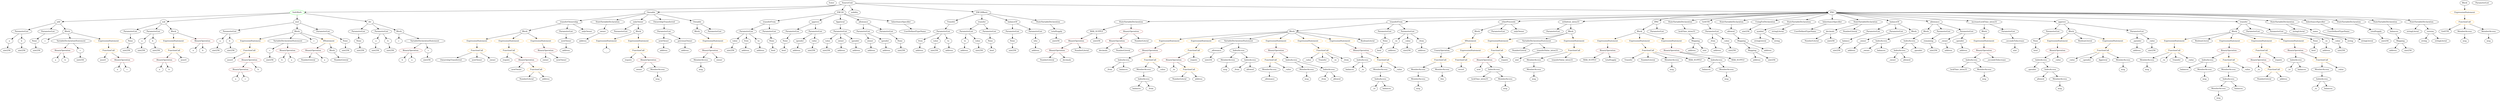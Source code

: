strict digraph {
	graph [bb="0,0,15782,756"];
	node [label="\N"];
	Enter	[height=0.5,
		pos="5261.6,738",
		width=0.83628];
	Identifier_balances_7	[color=black,
		height=0.5,
		label=balances,
		pos="7088.6,90",
		width=1.1828];
	Identifier__	[color=black,
		height=0.5,
		label=_,
		pos="3839.6,378",
		width=0.75];
	VariableDeclaration__from	[color=black,
		height=0.5,
		label=_from,
		pos="10824,450",
		width=0.93331];
	ElementaryTypeName_address_19	[color=black,
		height=0.5,
		label=address,
		pos="10859,378",
		width=1.0996];
	VariableDeclaration__from -> ElementaryTypeName_address_19	[pos="e,10850,395.96 10832,432.41 10836,424.59 10841,415.06 10845,406.23"];
	VariableDeclaration_c	[color=black,
		height=0.5,
		label=c,
		pos="1706.6,378",
		width=0.75];
	ElementaryTypeName_uint256_11	[color=black,
		height=0.5,
		label=uint256,
		pos="1706.6,306",
		width=1.0442];
	VariableDeclaration_c -> ElementaryTypeName_uint256_11	[pos="e,1706.6,324.1 1706.6,359.7 1706.6,352.41 1706.6,343.73 1706.6,335.54"];
	ExpressionStatement_Unnamed_2	[color=orange,
		height=0.5,
		label=ExpressionStatement,
		pos="3839.6,450",
		width=2.458];
	ExpressionStatement_Unnamed_2 -> Identifier__	[pos="e,3839.6,396.1 3839.6,431.7 3839.6,424.41 3839.6,415.73 3839.6,407.54"];
	ElementaryTypeName_bool	[color=black,
		height=0.5,
		label=bool,
		pos="6266.6,378",
		width=0.76697];
	BinaryOperation_Unnamed_19	[color=brown,
		height=0.5,
		label=BinaryOperation,
		pos="14272,306",
		width=1.9867];
	Identifier__to	[color=black,
		height=0.5,
		label=_to,
		pos="14272,234",
		width=0.75];
	BinaryOperation_Unnamed_19 -> Identifier__to	[pos="e,14272,252.1 14272,287.7 14272,280.41 14272,271.73 14272,263.54"];
	FunctionCall_Unnamed_12	[color=orange,
		height=0.5,
		label=FunctionCall,
		pos="14375,234",
		width=1.6125];
	BinaryOperation_Unnamed_19 -> FunctionCall_Unnamed_12	[pos="e,14351,250.83 14296,288.59 14309,279.24 14327,267.4 14342,257.23"];
	Parameter_None_3	[color=black,
		height=0.5,
		label=None,
		pos="4873.6,450",
		width=0.85014];
	ElementaryTypeName_bool_1	[color=black,
		height=0.5,
		label=bool,
		pos="4876.6,378",
		width=0.76697];
	Parameter_None_3 -> ElementaryTypeName_bool_1	[pos="e,4875.9,396.1 4874.3,431.7 4874.6,424.41 4875,415.73 4875.4,407.54"];
	Identifier_a_7	[color=black,
		height=0.5,
		label=a,
		pos="728.59,234",
		width=0.75];
	ParameterList_Unnamed_19	[color=black,
		height=0.5,
		label=ParameterList,
		pos="2278.6,522",
		width=1.7095];
	Parameter_None_6	[color=black,
		height=0.5,
		label=None,
		pos="2279.6,450",
		width=0.85014];
	ParameterList_Unnamed_19 -> Parameter_None_6	[pos="e,2279.3,468.1 2278.8,503.7 2278.9,496.41 2279.1,487.73 2279.2,479.54"];
	ParameterList_Unnamed_22	[color=black,
		height=0.5,
		label=ParameterList,
		pos="130.59,522",
		width=1.7095];
	Parameter_a_3	[color=black,
		height=0.5,
		label=a,
		pos="48.591,450",
		width=0.75];
	ParameterList_Unnamed_22 -> Parameter_a_3	[pos="e,64.743,464.79 111.57,504.76 100.15,495.01 85.499,482.51 73.201,472.01"];
	Parameter_b_3	[color=black,
		height=0.5,
		label=b,
		pos="130.59,450",
		width=0.75];
	ParameterList_Unnamed_22 -> Parameter_b_3	[pos="e,130.59,468.1 130.59,503.7 130.59,496.41 130.59,487.73 130.59,479.54"];
	VariableDeclaration__value	[color=black,
		height=0.5,
		label=_value,
		pos="10915,450",
		width=0.96103];
	ElementaryTypeName_uint256_29	[color=black,
		height=0.5,
		label=uint256,
		pos="10954,378",
		width=1.0442];
	VariableDeclaration__value -> ElementaryTypeName_uint256_29	[pos="e,10944,395.47 10924,432.41 10928,424.3 10934,414.35 10939,405.25"];
	Identifier_assert	[color=black,
		height=0.5,
		label=assert,
		pos="1457.6,306",
		width=0.89172];
	ElementaryTypeName_address_29	[color=black,
		height=0.5,
		label=address,
		pos="12408,378",
		width=1.0996];
	ElementaryTypeName_uint_2	[color=black,
		height=0.5,
		label=uint,
		pos="9554.6,306",
		width=0.75];
	ElementaryTypeName_uint256_34	[color=black,
		height=0.5,
		label=uint256,
		pos="13598,378",
		width=1.0442];
	FunctionDefinition_transferFrom	[color=black,
		height=0.5,
		label=transferFrom,
		pos="4854.6,594",
		width=1.6402];
	ParameterList_Unnamed_7	[color=black,
		height=0.5,
		label=ParameterList,
		pos="4713.6,522",
		width=1.7095];
	FunctionDefinition_transferFrom -> ParameterList_Unnamed_7	[pos="e,4743.9,538.07 4824.7,578.15 4804.2,567.97 4776.7,554.33 4754.2,543.16"];
	ParameterList_Unnamed_8	[color=black,
		height=0.5,
		label=ParameterList,
		pos="4854.6,522",
		width=1.7095];
	FunctionDefinition_transferFrom -> ParameterList_Unnamed_8	[pos="e,4854.6,540.1 4854.6,575.7 4854.6,568.41 4854.6,559.73 4854.6,551.54"];
	VariableDeclaration_MAX_SUPPLY	[color=black,
		height=0.5,
		label=MAX_SUPPLY,
		pos="6908.6,522",
		width=1.9867];
	BinaryOperation_Unnamed_13	[color=brown,
		height=0.5,
		label=BinaryOperation,
		pos="6781.6,450",
		width=1.9867];
	VariableDeclaration_MAX_SUPPLY -> BinaryOperation_Unnamed_13	[pos="e,6810.3,466.82 6879.8,505.12 6862.2,495.41 6839.4,482.86 6820.2,472.3"];
	ElementaryTypeName_uint256_26	[color=black,
		height=0.5,
		label=uint256,
		pos="6908.6,450",
		width=1.0442];
	VariableDeclaration_MAX_SUPPLY -> ElementaryTypeName_uint256_26	[pos="e,6908.6,468.1 6908.6,503.7 6908.6,496.41 6908.6,487.73 6908.6,479.54"];
	ParameterList_Unnamed_33	[color=black,
		height=0.5,
		label=ParameterList,
		pos="11836,522",
		width=1.7095];
	Parameter_balance	[color=black,
		height=0.5,
		label=balance,
		pos="11662,450",
		width=1.0719];
	ParameterList_Unnamed_33 -> Parameter_balance	[pos="e,11690,462.48 11800,506.83 11771,495.2 11731,478.74 11701,466.7"];
	Block_Unnamed_17	[color=black,
		height=0.5,
		label=Block,
		pos="12172,522",
		width=0.90558];
	IndexAccess_Unnamed_18	[color=black,
		height=0.5,
		label=IndexAccess,
		pos="12057,450",
		width=1.6402];
	Block_Unnamed_17 -> IndexAccess_Unnamed_18	[pos="e,12082,466.62 12150,508 12134,498.08 12111,484.19 12092,472.61"];
	ElementaryTypeName_uint256_31	[color=black,
		height=0.5,
		label=uint256,
		pos="11583,378",
		width=1.0442];
	Parameter_balance -> ElementaryTypeName_uint256_31	[pos="e,11600,394.4 11644,433.81 11634,424.52 11620,412.45 11609,402"];
	ElementaryTypeName_address_20	[color=black,
		height=0.5,
		label=address,
		pos="14688,378",
		width=1.0996];
	NumberLiteral_Unnamed_6	[color=black,
		height=0.5,
		label=NumberLiteral,
		pos="6579.6,306",
		width=1.765];
	BinaryOperation_Unnamed_23	[color=brown,
		height=0.5,
		label=BinaryOperation,
		pos="9347.6,306",
		width=1.9867];
	Identifier_now	[color=black,
		height=0.5,
		label=now,
		pos="9325.6,234",
		width=0.75];
	BinaryOperation_Unnamed_23 -> Identifier_now	[pos="e,9331,252.1 9342.2,287.7 9339.8,280.24 9337,271.32 9334.4,262.97"];
	IndexAccess_Unnamed_6	[color=black,
		height=0.5,
		label=IndexAccess,
		pos="9429.6,234",
		width=1.6402];
	BinaryOperation_Unnamed_23 -> IndexAccess_Unnamed_6	[pos="e,9410.3,251.47 9367,288.41 9377.3,279.61 9390.2,268.63 9401.6,258.92"];
	MemberAccess_Unnamed_12	[color=black,
		height=0.5,
		label=MemberAccess,
		pos="14696,234",
		width=1.9174];
	IndexAccess_Unnamed_4	[color=black,
		height=0.5,
		label=IndexAccess,
		pos="14696,162",
		width=1.6402];
	MemberAccess_Unnamed_12 -> IndexAccess_Unnamed_4	[pos="e,14696,180.1 14696,215.7 14696,208.41 14696,199.73 14696,191.54"];
	ExpressionStatement_Unnamed_19	[color=orange,
		height=0.5,
		label=ExpressionStatement,
		pos="9415.6,450",
		width=2.458];
	FunctionCall_Unnamed_16	[color=orange,
		height=0.5,
		label=FunctionCall,
		pos="9400.6,378",
		width=1.6125];
	ExpressionStatement_Unnamed_19 -> FunctionCall_Unnamed_16	[pos="e,9404.3,396.1 9411.9,431.7 9410.3,424.32 9408.4,415.52 9406.6,407.25"];
	Identifier__to_4	[color=black,
		height=0.5,
		label=_to,
		pos="7337.6,234",
		width=0.75];
	Parameter_a_1	[color=black,
		height=0.5,
		label=a,
		pos="2381.6,450",
		width=0.75];
	ElementaryTypeName_uint256_12	[color=black,
		height=0.5,
		label=uint256,
		pos="2380.6,378",
		width=1.0442];
	Parameter_a_1 -> ElementaryTypeName_uint256_12	[pos="e,2380.8,396.1 2381.3,431.7 2381.2,424.41 2381.1,415.73 2381,407.54"];
	ElementaryTypeName_uint256_33	[color=black,
		height=0.5,
		label=uint256,
		pos="7555.6,306",
		width=1.0442];
	Identifier_balances_1	[color=black,
		height=0.5,
		label=balances,
		pos="13784,234",
		width=1.1828];
	Mapping_Unnamed_2	[color=black,
		height=0.5,
		label=Mapping,
		pos="11099,378",
		width=1.2105];
	ElementaryTypeName_address_18	[color=black,
		height=0.5,
		label=address,
		pos="11147,306",
		width=1.0996];
	Mapping_Unnamed_2 -> ElementaryTypeName_address_18	[pos="e,11135,323.47 11110,360.41 11116,352.22 11122,342.14 11129,332.95"];
	ElementaryTypeName_uint256_28	[color=black,
		height=0.5,
		label=uint256,
		pos="11242,306",
		width=1.0442];
	Mapping_Unnamed_2 -> ElementaryTypeName_uint256_28	[pos="e,11216,319.58 11126,363.67 11149,352.56 11181,336.66 11206,324.52"];
	Identifier_require_2	[color=black,
		height=0.5,
		label=require,
		pos="14398,306",
		width=1.0026];
	Parameter_None_9	[color=black,
		height=0.5,
		label=None,
		pos="14608,450",
		width=0.85014];
	ElementaryTypeName_bool_3	[color=black,
		height=0.5,
		label=bool,
		pos="14603,378",
		width=0.76697];
	Parameter_None_9 -> ElementaryTypeName_bool_3	[pos="e,14604,396.1 14606,431.7 14606,424.41 14605,415.73 14605,407.54"];
	Parameter_a_2	[color=black,
		height=0.5,
		label=a,
		pos="893.59,450",
		width=0.75];
	ElementaryTypeName_uint256_16	[color=black,
		height=0.5,
		label=uint256,
		pos="892.59,378",
		width=1.0442];
	Parameter_a_2 -> ElementaryTypeName_uint256_16	[pos="e,892.84,396.1 893.34,431.7 893.24,424.41 893.12,415.73 893,407.54"];
	Identifier_allowed_2	[color=black,
		height=0.5,
		label=allowed,
		pos="12880,162",
		width=1.0858];
	Identifier_Transfer	[color=black,
		height=0.5,
		label=Transfer,
		pos="10286,306",
		width=1.1689];
	StateVariableDeclaration_Unnamed_7	[color=black,
		height=0.5,
		label=StateVariableDeclaration,
		pos="7128.6,594",
		width=2.8184];
	StateVariableDeclaration_Unnamed_7 -> VariableDeclaration_MAX_SUPPLY	[pos="e,6951.7,536.7 7080.6,577.72 7045.8,566.64 6998.6,551.64 6962.5,540.15"];
	BinaryOperation_Unnamed_15	[color=brown,
		height=0.5,
		label=BinaryOperation,
		pos="7128.6,522",
		width=1.9867];
	StateVariableDeclaration_Unnamed_7 -> BinaryOperation_Unnamed_15	[pos="e,7128.6,540.1 7128.6,575.7 7128.6,568.41 7128.6,559.73 7128.6,551.54"];
	ParameterList_Unnamed_5	[color=black,
		height=0.5,
		label=ParameterList,
		pos="5456.6,522",
		width=1.7095];
	Parameter_owner	[color=black,
		height=0.5,
		label=owner,
		pos="5505.6,450",
		width=0.93331];
	ParameterList_Unnamed_5 -> Parameter_owner	[pos="e,5494.2,467.31 5468.5,504.05 5474.2,495.85 5481.2,485.83 5487.6,476.71"];
	Parameter_spender	[color=black,
		height=0.5,
		label=spender,
		pos="5603.6,450",
		width=1.1135];
	ParameterList_Unnamed_5 -> Parameter_spender	[pos="e,5576.9,463.71 5487.8,506.15 5510.8,495.18 5542.3,480.19 5566.6,468.61"];
	ElementaryTypeName_uint256_18	[color=black,
		height=0.5,
		label=uint256,
		pos="799.59,378",
		width=1.0442];
	Parameter_b_2	[color=black,
		height=0.5,
		label=b,
		pos="965.59,450",
		width=0.75];
	ElementaryTypeName_uint256_17	[color=black,
		height=0.5,
		label=uint256,
		pos="985.59,378",
		width=1.0442];
	Parameter_b_2 -> ElementaryTypeName_uint256_17	[pos="e,980.66,396.28 970.43,432.05 972.56,424.6 975.12,415.64 977.53,407.22"];
	FunctionCall_Unnamed_10	[color=orange,
		height=0.5,
		label=FunctionCall,
		pos="9199.6,306",
		width=1.6125];
	Identifier_revert	[color=black,
		height=0.5,
		label=revert,
		pos="9213.6,234",
		width=0.87786];
	FunctionCall_Unnamed_10 -> Identifier_revert	[pos="e,9210.2,252.1 9203.1,287.7 9204.5,280.32 9206.3,271.52 9207.9,263.25"];
	ElementaryTypeName_uint256_35	[color=black,
		height=0.5,
		label=uint256,
		pos="12216,378",
		width=1.0442];
	ParameterList_Unnamed_37	[color=black,
		height=0.5,
		label=ParameterList,
		pos="12881,522",
		width=1.7095];
	Parameter_None_11	[color=black,
		height=0.5,
		label=None,
		pos="12869,450",
		width=0.85014];
	ParameterList_Unnamed_37 -> Parameter_None_11	[pos="e,12872,468.1 12878,503.7 12876,496.32 12875,487.52 12873,479.25"];
	ParameterList_Unnamed_21	[color=black,
		height=0.5,
		label=ParameterList,
		pos="821.59,522",
		width=1.7095];
	Parameter_None_7	[color=black,
		height=0.5,
		label=None,
		pos="817.59,450",
		width=0.85014];
	ParameterList_Unnamed_21 -> Parameter_None_7	[pos="e,818.57,468.1 820.6,503.7 820.19,496.41 819.69,487.73 819.22,479.54"];
	ElementaryTypeName_uint_1	[color=black,
		height=0.5,
		label=uint,
		pos="12732,378",
		width=0.75];
	Identifier__from_1	[color=black,
		height=0.5,
		label=_from,
		pos="6911.6,234",
		width=0.93331];
	MemberAccess_Unnamed_19	[color=black,
		height=0.5,
		label=MemberAccess,
		pos="7135.6,234",
		width=1.9174];
	IndexAccess_Unnamed_11	[color=black,
		height=0.5,
		label=IndexAccess,
		pos="7135.6,162",
		width=1.6402];
	MemberAccess_Unnamed_19 -> IndexAccess_Unnamed_11	[pos="e,7135.6,180.1 7135.6,215.7 7135.6,208.41 7135.6,199.73 7135.6,191.54"];
	Identifier_owner_3	[color=black,
		height=0.5,
		label=owner,
		pos="3460.6,306",
		width=0.93331];
	Block_Unnamed_15	[color=black,
		height=0.5,
		label=Block,
		pos="8102.6,522",
		width=0.90558];
	ExpressionStatement_Unnamed_22	[color=orange,
		height=0.5,
		label=ExpressionStatement,
		pos="7358.6,450",
		width=2.458];
	Block_Unnamed_15 -> ExpressionStatement_Unnamed_22	[pos="e,7422.3,462.9 8069.9,519.36 7974.9,514.37 7690.7,497.85 7456.6,468 7449.1,467.05 7441.3,465.92 7433.6,464.72"];
	ExpressionStatement_Unnamed_21	[color=orange,
		height=0.5,
		label=ExpressionStatement,
		pos="7553.6,450",
		width=2.458];
	Block_Unnamed_15 -> ExpressionStatement_Unnamed_21	[pos="e,7618.1,462.71 8070.5,517.84 7996.5,510.42 7808.2,490.77 7651.6,468 7644.4,466.95 7636.9,465.79 7629.4,464.58"];
	VariableDeclarationStatement_Unnamed_4	[color=black,
		height=0.5,
		label=VariableDeclarationStatement,
		pos="7779.6,450",
		width=3.3174];
	Block_Unnamed_15 -> VariableDeclarationStatement_Unnamed_4	[pos="e,7846,465.39 8072.5,514.48 8023.7,503.91 7926,482.72 7856.8,467.74"];
	ExpressionStatement_Unnamed_24	[color=orange,
		height=0.5,
		label=ExpressionStatement,
		pos="8005.6,450",
		width=2.458];
	Block_Unnamed_15 -> ExpressionStatement_Unnamed_24	[pos="e,8028.8,467.76 8083.4,507.17 8070.4,497.8 8053,485.19 8037.9,474.29"];
	ExpressionStatement_Unnamed_25	[color=orange,
		height=0.5,
		label=ExpressionStatement,
		pos="8200.6,450",
		width=2.458];
	Block_Unnamed_15 -> ExpressionStatement_Unnamed_25	[pos="e,8177.1,467.76 8122,507.17 8135.1,497.8 8152.7,485.19 8168,474.29"];
	ExpressionStatement_Unnamed_23	[color=orange,
		height=0.5,
		label=ExpressionStatement,
		pos="8395.6,450",
		width=2.458];
	Block_Unnamed_15 -> ExpressionStatement_Unnamed_23	[pos="e,8339.9,464.31 8132.3,513.9 8178.1,502.95 8267.3,481.66 8329.1,466.9"];
	BooleanLiteral_Unnamed_1	[color=black,
		height=0.5,
		label=BooleanLiteral,
		pos="8566.6,450",
		width=1.7788];
	Block_Unnamed_15 -> BooleanLiteral_Unnamed_1	[pos="e,8519.4,462.52 8134.6,517.65 8201.4,510.43 8360.5,492.1 8492.6,468 8497.7,467.06 8503.1,466 8508.4,464.88"];
	UserDefinedTypeName_Unnamed	[color=black,
		height=0.5,
		label=UserDefinedTypeName,
		pos="5775.6,522",
		width=2.7214];
	FunctionCall_Unnamed_8	[color=orange,
		height=0.5,
		label=FunctionCall,
		pos="15557,594",
		width=1.6125];
	Identifier_GetETH	[color=black,
		height=0.5,
		label=GetETH,
		pos="15428,522",
		width=1.1689];
	FunctionCall_Unnamed_8 -> Identifier_GetETH	[pos="e,15453,536.74 15529,577.81 15509,567.35 15484,553.38 15463,542.16"];
	MemberAccess_Unnamed_4	[color=black,
		height=0.5,
		label=MemberAccess,
		pos="15557,522",
		width=1.9174];
	FunctionCall_Unnamed_8 -> MemberAccess_Unnamed_4	[pos="e,15557,540.1 15557,575.7 15557,568.41 15557,559.73 15557,551.54"];
	MemberAccess_Unnamed_5	[color=black,
		height=0.5,
		label=MemberAccess,
		pos="15713,522",
		width=1.9174];
	FunctionCall_Unnamed_8 -> MemberAccess_Unnamed_5	[pos="e,15679,538.16 15589,578.67 15612,568.34 15643,554.28 15668,542.87"];
	FunctionDefinition_approve	[color=black,
		height=0.5,
		label=approve,
		pos="5136.6,594",
		width=1.1412];
	ParameterList_Unnamed_10	[color=black,
		height=0.5,
		label=ParameterList,
		pos="4995.6,522",
		width=1.7095];
	FunctionDefinition_approve -> ParameterList_Unnamed_10	[pos="e,5025.9,538.05 5110.1,579.83 5089.2,569.48 5059.8,554.89 5036.1,543.09"];
	ParameterList_Unnamed_9	[color=black,
		height=0.5,
		label=ParameterList,
		pos="5136.6,522",
		width=1.7095];
	FunctionDefinition_approve -> ParameterList_Unnamed_9	[pos="e,5136.6,540.1 5136.6,575.7 5136.6,568.41 5136.6,559.73 5136.6,551.54"];
	Parameter_spender_1	[color=black,
		height=0.5,
		label=spender,
		pos="5044.6,450",
		width=1.1135];
	ElementaryTypeName_address_8	[color=black,
		height=0.5,
		label=address,
		pos="5034.6,378",
		width=1.0996];
	Parameter_spender_1 -> ElementaryTypeName_address_8	[pos="e,5037,396.1 5042.1,431.7 5041.1,424.32 5039.8,415.52 5038.6,407.25"];
	Identifier_require_1	[color=black,
		height=0.5,
		label=require,
		pos="3211.6,306",
		width=1.0026];
	Identifier__owner_1	[color=black,
		height=0.5,
		label=_owner,
		pos="11945,306",
		width=1.0719];
	VariableDeclaration_decimals	[color=black,
		height=0.5,
		label=decimals,
		pos="11568,522",
		width=1.1967];
	NumberLiteral_Unnamed_3	[color=black,
		height=0.5,
		label=NumberLiteral,
		pos="11449,450",
		width=1.765];
	VariableDeclaration_decimals -> NumberLiteral_Unnamed_3	[pos="e,11475,466.78 11543,506.67 11527,496.83 11504,483.61 11485,472.52"];
	ElementaryTypeName_uint256_24	[color=black,
		height=0.5,
		label=uint256,
		pos="11568,450",
		width=1.0442];
	VariableDeclaration_decimals -> ElementaryTypeName_uint256_24	[pos="e,11568,468.1 11568,503.7 11568,496.41 11568,487.73 11568,479.54"];
	ElementaryTypeName_uint256_9	[color=black,
		height=0.5,
		label=uint256,
		pos="1465.6,378",
		width=1.0442];
	Identifier_OwnershipTransferred	[color=black,
		height=0.5,
		label=OwnershipTransferred,
		pos="2858.6,306",
		width=2.6243];
	Identifier_lockTime_intou33	[color=black,
		height=0.5,
		label=lockTime_intou33,
		pos="12371,234",
		width=2.1669];
	Identifier__owner	[color=black,
		height=0.5,
		label=_owner,
		pos="11774,378",
		width=1.0719];
	Identifier__from	[color=black,
		height=0.5,
		label=_from,
		pos="7735.6,234",
		width=0.93331];
	ParameterList_Unnamed_26	[color=black,
		height=0.5,
		label=ParameterList,
		pos="15669,738",
		width=1.7095];
	Identifier_msg_9	[color=black,
		height=0.5,
		label=msg,
		pos="13577,234",
		width=0.75];
	FunctionDefinition_transferFrom_1	[color=black,
		height=0.5,
		label=transferFrom,
		pos="8756.6,594",
		width=1.6402];
	FunctionDefinition_transferFrom_1 -> Block_Unnamed_15	[pos="e,8134.6,526.43 8701.4,587.09 8573.8,573.44 8260.7,539.92 8145.8,527.62"];
	ParameterList_Unnamed_35	[color=black,
		height=0.5,
		label=ParameterList,
		pos="8683.6,522",
		width=1.7095];
	FunctionDefinition_transferFrom_1 -> ParameterList_Unnamed_35	[pos="e,8701,539.71 8739.3,576.41 8730.3,567.76 8719.1,557 8709.1,547.42"];
	ParameterList_Unnamed_34	[color=black,
		height=0.5,
		label=ParameterList,
		pos="8828.6,522",
		width=1.7095];
	FunctionDefinition_transferFrom_1 -> ParameterList_Unnamed_34	[pos="e,8811.7,539.47 8773.7,576.41 8782.6,567.69 8793.8,556.85 8803.7,547.21"];
	FunctionCall_Unnamed	[color=orange,
		height=0.5,
		label=FunctionCall,
		pos="4034.6,378",
		width=1.6125];
	Identifier_require	[color=black,
		height=0.5,
		label=require,
		pos="3971.6,306",
		width=1.0026];
	FunctionCall_Unnamed -> Identifier_require	[pos="e,3986,322.99 4019.7,360.41 4011.9,351.74 4002.2,340.97 3993.5,331.38"];
	BinaryOperation_Unnamed_1	[color=brown,
		height=0.5,
		label=BinaryOperation,
		pos="4097.6,306",
		width=1.9867];
	FunctionCall_Unnamed -> BinaryOperation_Unnamed_1	[pos="e,4082.3,323.96 4049.5,360.41 4057,352.08 4066.3,341.8 4074.7,332.49"];
	ElementaryTypeName_address_2	[color=black,
		height=0.5,
		label=address,
		pos="5801.6,378",
		width=1.0996];
	Identifier_balances_6	[color=black,
		height=0.5,
		label=balances,
		pos="7005.6,234",
		width=1.1828];
	FunctionCall_Unnamed_18	[color=orange,
		height=0.5,
		label=FunctionCall,
		pos="7463.6,378",
		width=1.6125];
	BinaryOperation_Unnamed_24	[color=brown,
		height=0.5,
		label=BinaryOperation,
		pos="7337.6,306",
		width=1.9867];
	FunctionCall_Unnamed_18 -> BinaryOperation_Unnamed_24	[pos="e,7366.2,322.89 7436.3,361.81 7418.7,352.06 7395.7,339.26 7376.2,328.48"];
	Identifier_require_4	[color=black,
		height=0.5,
		label=require,
		pos="7463.6,306",
		width=1.0026];
	FunctionCall_Unnamed_18 -> Identifier_require_4	[pos="e,7463.6,324.1 7463.6,359.7 7463.6,352.41 7463.6,343.73 7463.6,335.54"];
	MemberAccess_Unnamed_13	[color=black,
		height=0.5,
		label=MemberAccess,
		pos="13577,306",
		width=1.9174];
	MemberAccess_Unnamed_13 -> Identifier_msg_9	[pos="e,13577,252.1 13577,287.7 13577,280.41 13577,271.73 13577,263.54"];
	NumberLiteral_Unnamed_1	[color=black,
		height=0.5,
		label=NumberLiteral,
		pos="1970.6,306",
		width=1.765];
	Identifier_msg_10	[color=black,
		height=0.5,
		label=msg,
		pos="12536,162",
		width=0.75];
	ElementaryTypeName_address_4	[color=black,
		height=0.5,
		label=address,
		pos="5511.6,378",
		width=1.0996];
	BinaryOperation_Unnamed_14	[color=brown,
		height=0.5,
		label=BinaryOperation,
		pos="6641.6,378",
		width=1.9867];
	BinaryOperation_Unnamed_14 -> NumberLiteral_Unnamed_6	[pos="e,6594.5,323.79 6626.6,360.05 6619.2,351.71 6610.1,341.49 6602,332.25"];
	Identifier_decimals	[color=black,
		height=0.5,
		label=decimals,
		pos="6704.6,306",
		width=1.1967];
	BinaryOperation_Unnamed_14 -> Identifier_decimals	[pos="e,6689.9,323.31 6656.8,360.05 6664.5,351.59 6673.8,341.19 6682.2,331.84"];
	IndexAccess_Unnamed_12	[color=black,
		height=0.5,
		label=IndexAccess,
		pos="8580.6,306",
		width=1.6402];
	Identifier_balances_8	[color=black,
		height=0.5,
		label=balances,
		pos="8492.6,234",
		width=1.1828];
	IndexAccess_Unnamed_12 -> Identifier_balances_8	[pos="e,8512,250.43 8560.2,288.76 8548.5,279.47 8533.7,267.67 8520.9,257.49"];
	Identifier__to_5	[color=black,
		height=0.5,
		label=_to,
		pos="8580.6,234",
		width=0.75];
	IndexAccess_Unnamed_12 -> Identifier__to_5	[pos="e,8580.6,252.1 8580.6,287.7 8580.6,280.41 8580.6,271.73 8580.6,263.54"];
	ElementaryTypeName_uint256_7	[color=black,
		height=0.5,
		label=uint256,
		pos="5222.6,378",
		width=1.0442];
	ExpressionStatement_Unnamed_26	[color=orange,
		height=0.5,
		label=ExpressionStatement,
		pos="13006,450",
		width=2.458];
	BinaryOperation_Unnamed_28	[color=brown,
		height=0.5,
		label=BinaryOperation,
		pos="12994,378",
		width=1.9867];
	ExpressionStatement_Unnamed_26 -> BinaryOperation_Unnamed_28	[pos="e,12997,396.1 13003,431.7 13001,424.32 13000,415.52 12998,407.25"];
	Identifier__to_3	[color=black,
		height=0.5,
		label=_to,
		pos="13691,306",
		width=0.75];
	ContractDefinition_SafeMath	[color=green,
		height=0.5,
		label=SafeMath,
		pos="1876.6,666",
		width=1.2798];
	FunctionDefinition_add	[color=black,
		height=0.5,
		label=add,
		pos="351.59,594",
		width=0.75];
	ContractDefinition_SafeMath -> FunctionDefinition_add	[pos="e,378.79,596.25 1831,662.91 1604,652.49 599.92,606.4 390.1,596.77"];
	FunctionDefinition_sub	[color=black,
		height=0.5,
		label=sub,
		pos="1031.6,594",
		width=0.75];
	ContractDefinition_SafeMath -> FunctionDefinition_sub	[pos="e,1058.4,597.22 1831.8,661.29 1683.1,648.97 1207.8,609.6 1069.6,598.15"];
	FunctionDefinition_mul	[color=black,
		height=0.5,
		label=mul,
		pos="1876.6,594",
		width=0.75];
	ContractDefinition_SafeMath -> FunctionDefinition_mul	[pos="e,1876.6,612.1 1876.6,647.7 1876.6,640.41 1876.6,631.73 1876.6,623.54"];
	FunctionDefinition_div	[color=black,
		height=0.5,
		label=div,
		pos="2348.6,594",
		width=0.75];
	ContractDefinition_SafeMath -> FunctionDefinition_div	[pos="e,2322.3,598.89 1919.3,658.66 2010.8,645.1 2224.3,613.44 2311,600.58"];
	ParameterList_Unnamed_20	[color=black,
		height=0.5,
		label=ParameterList,
		pos="965.59,522",
		width=1.7095];
	ParameterList_Unnamed_20 -> Parameter_a_2	[pos="e,908.1,465.11 948.53,504.41 938.91,495.06 926.77,483.26 916.36,473.13"];
	ParameterList_Unnamed_20 -> Parameter_b_2	[pos="e,965.59,468.1 965.59,503.7 965.59,496.41 965.59,487.73 965.59,479.54"];
	VariableDeclaration_from	[color=black,
		height=0.5,
		label=from,
		pos="5816.6,450",
		width=0.7947];
	VariableDeclaration_from -> ElementaryTypeName_address_2	[pos="e,5805.3,396.1 5812.9,431.7 5811.3,424.32 5809.4,415.52 5807.6,407.25"];
	MemberAccess_Unnamed_22	[color=black,
		height=0.5,
		label=MemberAccess,
		pos="7952.6,234",
		width=1.9174];
	Identifier__allowance	[color=black,
		height=0.5,
		label=_allowance,
		pos="7952.6,162",
		width=1.4462];
	MemberAccess_Unnamed_22 -> Identifier__allowance	[pos="e,7952.6,180.1 7952.6,215.7 7952.6,208.41 7952.6,199.73 7952.6,191.54"];
	stringLiteral_Unnamed_2	[color=black,
		height=0.5,
		label=stringLiteral,
		pos="11129,450",
		width=1.5016];
	BinaryOperation_Unnamed_25	[color=brown,
		height=0.5,
		label=BinaryOperation,
		pos="7197.6,378",
		width=1.9867];
	ExpressionStatement_Unnamed_22 -> BinaryOperation_Unnamed_25	[pos="e,7232.5,394.18 7322.5,433.29 7298.9,423.06 7268.1,409.64 7242.9,398.7"];
	Identifier_a	[color=black,
		height=0.5,
		label=a,
		pos="2079.6,306",
		width=0.75];
	ExpressionStatement_Unnamed_18	[color=orange,
		height=0.5,
		label=ExpressionStatement,
		pos="12537,450",
		width=2.458];
	BinaryOperation_Unnamed_22	[color=brown,
		height=0.5,
		label=BinaryOperation,
		pos="12537,378",
		width=1.9867];
	ExpressionStatement_Unnamed_18 -> BinaryOperation_Unnamed_22	[pos="e,12537,396.1 12537,431.7 12537,424.41 12537,415.73 12537,407.54"];
	Identifier_decimals_1	[color=black,
		height=0.5,
		label=decimals,
		pos="6919.6,378",
		width=1.1967];
	Parameter__to_1	[color=black,
		height=0.5,
		label=_to,
		pos="8755.6,450",
		width=0.75];
	ElementaryTypeName_address_25	[color=black,
		height=0.5,
		label=address,
		pos="8740.6,378",
		width=1.0996];
	Parameter__to_1 -> ElementaryTypeName_address_25	[pos="e,8744.3,396.1 8751.9,431.7 8750.3,424.32 8748.4,415.52 8746.6,407.25"];
	Parameter__owner_1	[color=black,
		height=0.5,
		label=_owner,
		pos="12283,450",
		width=1.0719];
	ElementaryTypeName_address_28	[color=black,
		height=0.5,
		label=address,
		pos="12311,378",
		width=1.0996];
	Parameter__owner_1 -> ElementaryTypeName_address_28	[pos="e,12304,395.79 12289,432.05 12292,424.32 12296,414.96 12300,406.27"];
	NumberLiteral_Unnamed_2	[color=black,
		height=0.5,
		label=NumberLiteral,
		pos="2188.6,306",
		width=1.765];
	IndexAccess_Unnamed_10	[color=black,
		height=0.5,
		label=IndexAccess,
		pos="7005.6,306",
		width=1.6402];
	BinaryOperation_Unnamed_25 -> IndexAccess_Unnamed_10	[pos="e,7042.6,320.48 7158.3,362.67 7127.8,351.56 7085.5,336.13 7053.1,324.33"];
	FunctionCall_Unnamed_20	[color=orange,
		height=0.5,
		label=FunctionCall,
		pos="7189.6,306",
		width=1.6125];
	BinaryOperation_Unnamed_25 -> FunctionCall_Unnamed_20	[pos="e,7191.5,324.1 7195.6,359.7 7194.8,352.41 7193.8,343.73 7192.9,335.54"];
	ExpressionStatement_Unnamed_12	[color=orange,
		height=0.5,
		label=ExpressionStatement,
		pos="15557,666",
		width=2.458];
	ExpressionStatement_Unnamed_12 -> FunctionCall_Unnamed_8	[pos="e,15557,612.1 15557,647.7 15557,640.41 15557,631.73 15557,623.54"];
	ContractDefinition_Ownable	[color=black,
		height=0.5,
		label=Ownable,
		pos="4113.6,666",
		width=1.2105];
	FunctionDefinition_transferOwnership	[color=black,
		height=0.5,
		label=transferOwnership,
		pos="3620.6,594",
		width=2.1947];
	ContractDefinition_Ownable -> FunctionDefinition_transferOwnership	[pos="e,3683.3,605.31 4072.3,659.66 4001.5,650.44 3852.4,630.7 3726.6,612 3716.2,610.45 3705.2,608.76 3694.5,607.07"];
	StateVariableDeclaration_Unnamed_1	[color=black,
		height=0.5,
		label=StateVariableDeclaration,
		pos="3836.6,594",
		width=2.8184];
	ContractDefinition_Ownable -> StateVariableDeclaration_Unnamed_1	[pos="e,3893.4,609.35 4077.1,655.78 4033.2,644.7 3958.8,625.88 3904.3,612.12"];
	ModifierDefinition_onlyOwner	[color=black,
		height=0.5,
		label=onlyOwner,
		pos="4031.6,594",
		width=1.4323];
	ContractDefinition_Ownable -> ModifierDefinition_onlyOwner	[pos="e,4050.6,611.22 4095.4,649.46 4084.8,640.41 4071.2,628.82 4059.3,618.65"];
	EventDefinition_OwnershipTransferred	[color=black,
		height=0.5,
		label=OwnershipTransferred,
		pos="4195.6,594",
		width=2.6243];
	ContractDefinition_Ownable -> EventDefinition_OwnershipTransferred	[pos="e,4175.7,611.96 4131.8,649.46 4142.2,640.61 4155.4,629.31 4167.1,619.3"];
	FunctionDefinition_Ownable	[color=black,
		height=0.5,
		label=Ownable,
		pos="4404.6,594",
		width=1.2105];
	ContractDefinition_Ownable -> FunctionDefinition_Ownable	[pos="e,4367.7,603.88 4150.7,656.06 4203.2,643.45 4298.9,620.42 4356.6,606.53"];
	FunctionDefinition_add -> ParameterList_Unnamed_22	[pos="e,171.08,535.82 327.52,585.38 292.79,574.38 227.79,553.79 181.99,539.28"];
	ParameterList_Unnamed_23	[color=black,
		height=0.5,
		label=ParameterList,
		pos="302.59,522",
		width=1.7095];
	FunctionDefinition_add -> ParameterList_Unnamed_23	[pos="e,314.35,539.8 340.47,577.12 334.69,568.85 327.47,558.54 320.89,549.14"];
	Block_Unnamed_7	[color=black,
		height=0.5,
		label=Block,
		pos="438.59,522",
		width=0.90558];
	FunctionDefinition_add -> Block_Unnamed_7	[pos="e,420.67,537.42 368.37,579.5 380.68,569.6 397.66,555.94 411.83,544.53"];
	Identifier_allowed_3	[color=black,
		height=0.5,
		label=allowed,
		pos="12041,306",
		width=1.0858];
	IndexAccess_Unnamed_13	[color=black,
		height=0.5,
		label=IndexAccess,
		pos="8694.6,162",
		width=1.6402];
	Identifier__to_6	[color=black,
		height=0.5,
		label=_to,
		pos="8650.6,90",
		width=0.75];
	IndexAccess_Unnamed_13 -> Identifier__to_6	[pos="e,8660.5,106.83 8683.9,144.05 8678.7,135.73 8672.3,125.54 8666.5,116.32"];
	Identifier_balances_9	[color=black,
		height=0.5,
		label=balances,
		pos="8738.6,90",
		width=1.1828];
	IndexAccess_Unnamed_13 -> Identifier_balances_9	[pos="e,8728,107.79 8705.2,144.05 8710.3,136.06 8716.4,126.33 8722,117.4"];
	ElementaryTypeName_address_12	[color=black,
		height=0.5,
		label=address,
		pos="4327.6,378",
		width=1.0996];
	FunctionDefinition_etherProceeds	[color=black,
		height=0.5,
		label=etherProceeds,
		pos="9474.6,594",
		width=1.765];
	Block_Unnamed_10	[color=black,
		height=0.5,
		label=Block,
		pos="9275.6,522",
		width=0.90558];
	FunctionDefinition_etherProceeds -> Block_Unnamed_10	[pos="e,9302.5,532.48 9435.7,579.34 9400.3,566.88 9348.3,548.59 9313.3,536.26"];
	ParameterList_Unnamed_27	[color=black,
		height=0.5,
		label=ParameterList,
		pos="9408.6,522",
		width=1.7095];
	FunctionDefinition_etherProceeds -> ParameterList_Unnamed_27	[pos="e,9424.1,539.47 9458.9,576.41 9450.9,567.87 9440.9,557.28 9432,547.79"];
	ModifierInvocation_onlyOwner_1	[color=black,
		height=0.5,
		label=onlyOwner,
		pos="9539.6,522",
		width=1.4323];
	FunctionDefinition_etherProceeds -> ModifierInvocation_onlyOwner_1	[pos="e,9524.3,539.47 9490,576.41 9497.9,567.87 9507.8,557.28 9516.6,547.79"];
	ExpressionStatement_Unnamed_4	[color=orange,
		height=0.5,
		label=ExpressionStatement,
		pos="3028.6,450",
		width=2.458];
	FunctionCall_Unnamed_3	[color=orange,
		height=0.5,
		label=FunctionCall,
		pos="3026.6,378",
		width=1.6125];
	ExpressionStatement_Unnamed_4 -> FunctionCall_Unnamed_3	[pos="e,3027.1,396.1 3028.1,431.7 3027.9,424.41 3027.6,415.73 3027.4,407.54"];
	ElementaryTypeName_uint256_21	[color=black,
		height=0.5,
		label=uint256,
		pos="223.59,378",
		width=1.0442];
	Identifier_this	[color=black,
		height=0.5,
		label=this,
		pos="9094.6,162",
		width=0.75];
	ElementaryTypeName_uint256_32	[color=black,
		height=0.5,
		label=uint256,
		pos="8835.6,378",
		width=1.0442];
	Identifier__value_6	[color=black,
		height=0.5,
		label=_value,
		pos="8208.6,306",
		width=0.96103];
	ElementaryTypeName_string	[color=black,
		height=0.5,
		label=string,
		pos="14848,450",
		width=0.864];
	Identifier_msg_8	[color=black,
		height=0.5,
		label=msg,
		pos="14005,18",
		width=0.75];
	BinaryOperation_Unnamed_3	[color=brown,
		height=0.5,
		label=BinaryOperation,
		pos="3457.6,378",
		width=1.9867];
	BinaryOperation_Unnamed_3 -> Identifier_owner_3	[pos="e,3459.9,324.1 3458.3,359.7 3458.6,352.41 3459,343.73 3459.4,335.54"];
	Identifier_newOwner_2	[color=black,
		height=0.5,
		label=newOwner,
		pos="3562.6,306",
		width=1.4046];
	BinaryOperation_Unnamed_3 -> Identifier_newOwner_2	[pos="e,3539.5,322.43 3481.9,360.76 3496.3,351.2 3514.6,338.98 3530.2,328.61"];
	NumberLiteral_Unnamed_10	[color=black,
		height=0.5,
		label=NumberLiteral,
		pos="14315,162",
		width=1.765];
	ExpressionStatement_Unnamed_21 -> FunctionCall_Unnamed_18	[pos="e,7484.5,395.23 7532.3,432.41 7520.6,423.37 7506.1,412.03 7493.3,402.13"];
	Identifier_assert_2	[color=black,
		height=0.5,
		label=assert,
		pos="642.59,306",
		width=0.89172];
	ElementaryTypeName_address_7	[color=black,
		height=0.5,
		label=address,
		pos="4791.6,378",
		width=1.0996];
	FunctionDefinition_withdraw_intou33	[color=black,
		height=0.5,
		label=withdraw_intou33,
		pos="9862.6,594",
		width=2.1392];
	ParameterList_Unnamed_31	[color=black,
		height=0.5,
		label=ParameterList,
		pos="9750.6,522",
		width=1.7095];
	FunctionDefinition_withdraw_intou33 -> ParameterList_Unnamed_31	[pos="e,9775.7,538.67 9836.6,576.76 9821.3,567.18 9801.7,554.92 9785,544.53"];
	Block_Unnamed_13	[color=black,
		height=0.5,
		label=Block,
		pos="9862.6,522",
		width=0.90558];
	FunctionDefinition_withdraw_intou33 -> Block_Unnamed_13	[pos="e,9862.6,540.1 9862.6,575.7 9862.6,568.41 9862.6,559.73 9862.6,551.54"];
	MemberAccess_Unnamed_18	[color=black,
		height=0.5,
		label=MemberAccess,
		pos="7680.6,306",
		width=1.9174];
	Identifier_msg_13	[color=black,
		height=0.5,
		label=msg,
		pos="7656.6,234",
		width=0.75];
	MemberAccess_Unnamed_18 -> Identifier_msg_13	[pos="e,7662.3,251.62 7674.7,287.7 7672,280.04 7668.9,270.85 7666,262.3"];
	ElementaryTypeName_address_13	[color=black,
		height=0.5,
		label=address,
		pos="4191.6,378",
		width=1.0996];
	VariableDeclaration__allowance	[color=black,
		height=0.5,
		label=_allowance,
		pos="7610.6,378",
		width=1.4462];
	VariableDeclaration__allowance -> ElementaryTypeName_uint256_33	[pos="e,7568.2,322.99 7597.6,360.41 7590.9,351.92 7582.6,341.41 7575.2,331.96"];
	Identifier__to_1	[color=black,
		height=0.5,
		label=_to,
		pos="14478,234",
		width=0.75];
	Block_Unnamed_2	[color=black,
		height=0.5,
		label=Block,
		pos="3331.6,522",
		width=0.90558];
	Block_Unnamed_2 -> ExpressionStatement_Unnamed_4	[pos="e,3085.4,464.13 3301.7,514.1 3254.3,503.14 3160.6,481.5 3096.3,466.64"];
	ExpressionStatement_Unnamed_3	[color=orange,
		height=0.5,
		label=ExpressionStatement,
		pos="3233.6,450",
		width=2.458];
	Block_Unnamed_2 -> ExpressionStatement_Unnamed_3	[pos="e,3257.1,467.76 3312.2,507.17 3299.1,497.8 3281.5,485.19 3266.2,474.29"];
	ExpressionStatement_Unnamed_5	[color=orange,
		height=0.5,
		label=ExpressionStatement,
		pos="3428.6,450",
		width=2.458];
	Block_Unnamed_2 -> ExpressionStatement_Unnamed_5	[pos="e,3405.4,467.76 3350.8,507.17 3363.7,497.8 3381.2,485.19 3396.3,474.29"];
	ParameterList_Unnamed_1	[color=black,
		height=0.5,
		label=ParameterList,
		pos="6376.6,522",
		width=1.7095];
	Parameter_None	[color=black,
		height=0.5,
		label=None,
		pos="6376.6,450",
		width=0.85014];
	ParameterList_Unnamed_1 -> Parameter_None	[pos="e,6376.6,468.1 6376.6,503.7 6376.6,496.41 6376.6,487.73 6376.6,479.54"];
	FunctionDefinition_IPAC	[color=black,
		height=0.5,
		label=IPAC,
		pos="10470,594",
		width=0.89172];
	Block_Unnamed_8	[color=black,
		height=0.5,
		label=Block,
		pos="10365,522",
		width=0.90558];
	FunctionDefinition_IPAC -> Block_Unnamed_8	[pos="e,10385,536.46 10449,579.5 10434,569.04 10412,554.4 10394,542.65"];
	ParameterList_Unnamed_25	[color=black,
		height=0.5,
		label=ParameterList,
		pos="10477,522",
		width=1.7095];
	FunctionDefinition_IPAC -> ParameterList_Unnamed_25	[pos="e,10475,540.1 10471,575.7 10472,568.41 10473,559.73 10474,551.54"];
	ElementaryTypeName_address_24	[color=black,
		height=0.5,
		label=address,
		pos="8930.6,378",
		width=1.0996];
	ExpressionStatement_Unnamed_17	[color=orange,
		height=0.5,
		label=ExpressionStatement,
		pos="13739,450",
		width=2.458];
	FunctionCall_Unnamed_15	[color=orange,
		height=0.5,
		label=FunctionCall,
		pos="13739,378",
		width=1.6125];
	ExpressionStatement_Unnamed_17 -> FunctionCall_Unnamed_15	[pos="e,13739,396.1 13739,431.7 13739,424.41 13739,415.73 13739,407.54"];
	VariableDeclaration_allowed	[color=black,
		height=0.5,
		label=allowed,
		pos="10940,522",
		width=1.0858];
	Mapping_Unnamed_1	[color=black,
		height=0.5,
		label=Mapping,
		pos="11013,450",
		width=1.2105];
	VariableDeclaration_allowed -> Mapping_Unnamed_1	[pos="e,10996,466.98 10956,505.46 10965,496.44 10977,484.88 10988,474.73"];
	Parameter_newOwner	[color=black,
		height=0.5,
		label=newOwner,
		pos="3585.6,450",
		width=1.4046];
	ElementaryTypeName_address_14	[color=black,
		height=0.5,
		label=address,
		pos="3586.6,378",
		width=1.0996];
	Parameter_newOwner -> ElementaryTypeName_address_14	[pos="e,3586.3,396.1 3585.8,431.7 3585.9,424.41 3586.1,415.73 3586.2,407.54"];
	MemberAccess_Unnamed_16	[color=black,
		height=0.5,
		label=MemberAccess,
		pos="9668.6,306",
		width=1.9174];
	MemberAccess_Unnamed_17	[color=black,
		height=0.5,
		label=MemberAccess,
		pos="9668.6,234",
		width=1.9174];
	MemberAccess_Unnamed_16 -> MemberAccess_Unnamed_17	[pos="e,9668.6,252.1 9668.6,287.7 9668.6,280.41 9668.6,271.73 9668.6,263.54"];
	ElementaryTypeName_uint256_15	[color=black,
		height=0.5,
		label=uint256,
		pos="2708.6,306",
		width=1.0442];
	StateVariableDeclaration_Unnamed_10	[color=black,
		height=0.5,
		label=StateVariableDeclaration,
		pos="10622,594",
		width=2.8184];
	VariableDeclaration_lockTime_intou33	[color=black,
		height=0.5,
		label=lockTime_intou33,
		pos="10649,522",
		width=2.1669];
	StateVariableDeclaration_Unnamed_10 -> VariableDeclaration_lockTime_intou33	[pos="e,10642,540.1 10628,575.7 10631,568.15 10635,559.12 10638,550.68"];
	Parameter_a	[color=black,
		height=0.5,
		label=a,
		pos="1393.6,450",
		width=0.75];
	ElementaryTypeName_uint256_8	[color=black,
		height=0.5,
		label=uint256,
		pos="1372.6,378",
		width=1.0442];
	Parameter_a -> ElementaryTypeName_uint256_8	[pos="e,1377.8,396.28 1388.5,432.05 1386.3,424.6 1383.6,415.64 1381.1,407.22"];
	Identifier_msg_1	[color=black,
		height=0.5,
		label=msg,
		pos="4157.6,162",
		width=0.75];
	Parameter_value_1	[color=black,
		height=0.5,
		label=value,
		pos="4637.6,450",
		width=0.82242];
	ElementaryTypeName_uint256_5	[color=black,
		height=0.5,
		label=uint256,
		pos="4599.6,378",
		width=1.0442];
	Parameter_value_1 -> ElementaryTypeName_uint256_5	[pos="e,4608.5,395.47 4628.6,432.41 4624.2,424.39 4618.9,414.57 4614,405.54"];
	BinaryOperation_Unnamed_27	[color=brown,
		height=0.5,
		label=BinaryOperation,
		pos="8005.6,378",
		width=1.9867];
	FunctionCall_Unnamed_22	[color=orange,
		height=0.5,
		label=FunctionCall,
		pos="7961.6,306",
		width=1.6125];
	BinaryOperation_Unnamed_27 -> FunctionCall_Unnamed_22	[pos="e,7972.1,323.79 7994.9,360.05 7989.9,352.06 7983.8,342.33 7978.2,333.4"];
	IndexAccess_Unnamed_14	[color=black,
		height=0.5,
		label=IndexAccess,
		pos="8096.6,306",
		width=1.6402];
	BinaryOperation_Unnamed_27 -> IndexAccess_Unnamed_14	[pos="e,8075.5,323.23 8027.2,360.41 8038.9,351.37 8053.7,340.03 8066.5,330.13"];
	Mapping_Unnamed	[color=black,
		height=0.5,
		label=Mapping,
		pos="15160,450",
		width=1.2105];
	ElementaryTypeName_address_16	[color=black,
		height=0.5,
		label=address,
		pos="15112,378",
		width=1.0996];
	Mapping_Unnamed -> ElementaryTypeName_address_16	[pos="e,15123,395.47 15148,432.41 15143,424.22 15136,414.14 15129,404.95"];
	ElementaryTypeName_uint256_27	[color=black,
		height=0.5,
		label=uint256,
		pos="15207,378",
		width=1.0442];
	Mapping_Unnamed -> ElementaryTypeName_uint256_27	[pos="e,15196,395.47 15171,432.41 15176,424.22 15183,414.14 15189,404.95"];
	Parameter__value_1	[color=black,
		height=0.5,
		label=_value,
		pos="8835.6,450",
		width=0.96103];
	Parameter__value_1 -> ElementaryTypeName_uint256_32	[pos="e,8835.6,396.1 8835.6,431.7 8835.6,424.41 8835.6,415.73 8835.6,407.54"];
	Identifier__from_3	[color=black,
		height=0.5,
		label=_from,
		pos="8308.6,162",
		width=0.93331];
	Identifier_MAX_SUPPLY	[color=black,
		height=0.5,
		label=MAX_SUPPLY,
		pos="10030,306",
		width=1.9867];
	FunctionCall_Unnamed_7	[color=orange,
		height=0.5,
		label=FunctionCall,
		pos="10410,378",
		width=1.6125];
	FunctionCall_Unnamed_7 -> Identifier_Transfer	[pos="e,10310,320.9 10382,361.64 10364,351.29 10340,337.55 10320,326.44"];
	NumberLiteral_Unnamed_9	[color=black,
		height=0.5,
		label=NumberLiteral,
		pos="10410,306",
		width=1.765];
	FunctionCall_Unnamed_7 -> NumberLiteral_Unnamed_9	[pos="e,10410,324.1 10410,359.7 10410,352.41 10410,343.73 10410,335.54"];
	MemberAccess_Unnamed_3	[color=black,
		height=0.5,
		label=MemberAccess,
		pos="10561,306",
		width=1.9174];
	FunctionCall_Unnamed_7 -> MemberAccess_Unnamed_3	[pos="e,10528,322.21 10441,362.5 10463,352.24 10493,338.36 10517,327.05"];
	Identifier_MAX_SUPPLY_2	[color=black,
		height=0.5,
		label=MAX_SUPPLY,
		pos="10720,306",
		width=1.9867];
	FunctionCall_Unnamed_7 -> Identifier_MAX_SUPPLY_2	[pos="e,10666,318.3 10454,365.95 10462,363.94 10471,361.88 10479,360 10538,346.06 10607,331.11 10655,320.66"];
	Identifier__value_3	[color=black,
		height=0.5,
		label=_value,
		pos="7257.6,234",
		width=0.96103];
	ExpressionStatement_Unnamed_9	[color=orange,
		height=0.5,
		label=ExpressionStatement,
		pos="10170,450",
		width=2.458];
	BinaryOperation_Unnamed_17	[color=brown,
		height=0.5,
		label=BinaryOperation,
		pos="10170,378",
		width=1.9867];
	ExpressionStatement_Unnamed_9 -> BinaryOperation_Unnamed_17	[pos="e,10170,396.1 10170,431.7 10170,424.41 10170,415.73 10170,407.54"];
	IndexAccess_Unnamed_5	[color=black,
		height=0.5,
		label=IndexAccess,
		pos="12454,306",
		width=1.6402];
	BinaryOperation_Unnamed_22 -> IndexAccess_Unnamed_5	[pos="e,12473,323.47 12517,360.41 12506,351.52 12493,340.41 12482,330.63"];
	Identifier__secondsToIncrease	[color=black,
		height=0.5,
		label=_secondsToIncrease,
		pos="12620,306",
		width=2.458];
	BinaryOperation_Unnamed_22 -> Identifier__secondsToIncrease	[pos="e,12599,323.96 12556,360.41 12567,351.73 12579,340.95 12591,331.34"];
	NumberLiteral_Unnamed_5	[color=black,
		height=0.5,
		label=NumberLiteral,
		pos="6794.6,378",
		width=1.765];
	Identifier_owner_1	[color=black,
		height=0.5,
		label=owner,
		pos="4036.6,234",
		width=0.93331];
	BinaryOperation_Unnamed_13 -> BinaryOperation_Unnamed_14	[pos="e,6672.6,394.49 6750.5,433.46 6730.6,423.5 6704.5,410.44 6682.8,399.61"];
	BinaryOperation_Unnamed_13 -> NumberLiteral_Unnamed_5	[pos="e,6791.4,396.1 6784.8,431.7 6786.2,424.32 6787.8,415.52 6789.3,407.25"];
	BinaryOperation_Unnamed_26	[color=brown,
		height=0.5,
		label=BinaryOperation,
		pos="8538.6,378",
		width=1.9867];
	BinaryOperation_Unnamed_26 -> IndexAccess_Unnamed_12	[pos="e,8570.3,324.1 8549,359.7 8553.7,351.9 8559.3,342.51 8564.5,333.83"];
	FunctionCall_Unnamed_21	[color=orange,
		height=0.5,
		label=FunctionCall,
		pos="8715.6,306",
		width=1.6125];
	BinaryOperation_Unnamed_26 -> FunctionCall_Unnamed_21	[pos="e,8680.6,320.82 8575.7,362.33 8603.2,351.44 8640.9,336.53 8670.3,324.93"];
	Parameter_None_4	[color=black,
		height=0.5,
		label=None,
		pos="4954.6,450",
		width=0.85014];
	ParameterList_Unnamed_10 -> Parameter_None_4	[pos="e,4964.1,467.31 4985.7,504.05 4980.9,495.94 4975.1,486.04 4969.8,477.01"];
	ElementaryTypeName_uint256_20	[color=black,
		height=0.5,
		label=uint256,
		pos="130.59,378",
		width=1.0442];
	ParameterList_Unnamed_18	[color=black,
		height=0.5,
		label=ParameterList,
		pos="2419.6,522",
		width=1.7095];
	ParameterList_Unnamed_18 -> Parameter_a_1	[pos="e,2390.4,467.31 2410.4,504.05 2406,496.03 2400.7,486.26 2395.9,477.3"];
	Parameter_b_1	[color=black,
		height=0.5,
		label=b,
		pos="2457.6,450",
		width=0.75];
	ParameterList_Unnamed_18 -> Parameter_b_1	[pos="e,2448.7,467.31 2428.8,504.05 2433.1,496.03 2438.5,486.26 2443.3,477.3"];
	Identifier_newOwner_1	[color=black,
		height=0.5,
		label=newOwner,
		pos="3021.6,306",
		width=1.4046];
	EventDefinition_Approval	[color=black,
		height=0.5,
		label=Approval,
		pos="5315.6,594",
		width=1.266];
	ParameterList_Unnamed_11	[color=black,
		height=0.5,
		label=ParameterList,
		pos="5315.6,522",
		width=1.7095];
	EventDefinition_Approval -> ParameterList_Unnamed_11	[pos="e,5315.6,540.1 5315.6,575.7 5315.6,568.41 5315.6,559.73 5315.6,551.54"];
	MemberAccess_Unnamed_9	[color=black,
		height=0.5,
		label=MemberAccess,
		pos="13914,234",
		width=1.9174];
	Identifier_msg_7	[color=black,
		height=0.5,
		label=msg,
		pos="13914,162",
		width=0.75];
	MemberAccess_Unnamed_9 -> Identifier_msg_7	[pos="e,13914,180.1 13914,215.7 13914,208.41 13914,199.73 13914,191.54"];
	ElementaryTypeName_uint256_25	[color=black,
		height=0.5,
		label=uint256,
		pos="15061,450",
		width=1.0442];
	IndexAccess_Unnamed_8	[color=black,
		height=0.5,
		label=IndexAccess,
		pos="7779.6,378",
		width=1.6402];
	IndexAccess_Unnamed_8 -> MemberAccess_Unnamed_18	[pos="e,7703.7,323.31 7757.1,361.12 7744,351.85 7727.3,340.01 7712.8,329.76"];
	IndexAccess_Unnamed_9	[color=black,
		height=0.5,
		label=IndexAccess,
		pos="7826.6,306",
		width=1.6402];
	IndexAccess_Unnamed_8 -> IndexAccess_Unnamed_9	[pos="e,7815.3,323.79 7791,360.05 7796.4,351.97 7803,342.12 7809.1,333.11"];
	NumberLiteral_Unnamed_8	[color=black,
		height=0.5,
		label=NumberLiteral,
		pos="7044.6,378",
		width=1.765];
	Parameter_None_8	[color=black,
		height=0.5,
		label=None,
		pos="214.59,450",
		width=0.85014];
	Parameter_None_8 -> ElementaryTypeName_uint256_21	[pos="e,221.39,396.1 216.82,431.7 217.76,424.32 218.9,415.52 219.96,407.25"];
	EventDefinition_GetETH	[color=black,
		height=0.5,
		label=GetETH,
		pos="10784,594",
		width=1.1689];
	ParameterList_Unnamed_24	[color=black,
		height=0.5,
		label=ParameterList,
		pos="10821,522",
		width=1.7095];
	EventDefinition_GetETH -> ParameterList_Unnamed_24	[pos="e,10811,540.28 10793,576.05 10797,568.35 10802,559.03 10806,550.36"];
	ElementaryTypeName_uint256_13	[color=black,
		height=0.5,
		label=uint256,
		pos="2473.6,378",
		width=1.0442];
	BooleanLiteral_Unnamed	[color=black,
		height=0.5,
		label=BooleanLiteral,
		pos="13910,450",
		width=1.7788];
	ElementaryTypeName_string_2	[color=black,
		height=0.5,
		label=string,
		pos="15297,450",
		width=0.864];
	MemberAccess_Unnamed_23	[color=black,
		height=0.5,
		label=MemberAccess,
		pos="13006,162",
		width=1.9174];
	Identifier_msg_15	[color=black,
		height=0.5,
		label=msg,
		pos="13006,90",
		width=0.75];
	MemberAccess_Unnamed_23 -> Identifier_msg_15	[pos="e,13006,108.1 13006,143.7 13006,136.41 13006,127.73 13006,119.54"];
	Identifier_b_2	[color=black,
		height=0.5,
		label=b,
		pos="2536.6,306",
		width=0.75];
	NumberLiteral_Unnamed_12	[color=black,
		height=0.5,
		label=NumberLiteral,
		pos="7379.6,162",
		width=1.765];
	Identifier_totalSupply	[color=black,
		height=0.5,
		label=totalSupply,
		pos="10173,306",
		width=1.4739];
	FunctionDefinition_transferOwnership -> Block_Unnamed_2	[pos="e,3361,530.11 3567.9,580.24 3511.5,566.57 3423.1,545.16 3371.9,532.76"];
	ParameterList_Unnamed_15	[color=black,
		height=0.5,
		label=ParameterList,
		pos="3575.6,522",
		width=1.7095];
	FunctionDefinition_transferOwnership -> ParameterList_Unnamed_15	[pos="e,3586.6,540.1 3609.5,575.7 3604.4,567.81 3598.3,558.3 3592.7,549.55"];
	ModifierInvocation_onlyOwner	[color=black,
		height=0.5,
		label=onlyOwner,
		pos="3706.6,522",
		width=1.4323];
	FunctionDefinition_transferOwnership -> ModifierInvocation_onlyOwner	[pos="e,3686.9,538.99 3641,576.41 3652.1,567.39 3665.9,556.09 3678.1,546.21"];
	Identifier__value_8	[color=black,
		height=0.5,
		label=_value,
		pos="13081,306",
		width=0.96103];
	ParameterList_Unnamed_16	[color=black,
		height=0.5,
		label=ParameterList,
		pos="1465.6,522",
		width=1.7095];
	ParameterList_Unnamed_16 -> Parameter_a	[pos="e,1408.1,465.11 1448.5,504.41 1438.9,495.06 1426.8,483.26 1416.4,473.13"];
	Parameter_b	[color=black,
		height=0.5,
		label=b,
		pos="1465.6,450",
		width=0.75];
	ParameterList_Unnamed_16 -> Parameter_b	[pos="e,1465.6,468.1 1465.6,503.7 1465.6,496.41 1465.6,487.73 1465.6,479.54"];
	Block_Unnamed_3	[color=black,
		height=0.5,
		label=Block,
		pos="1876.6,522",
		width=0.90558];
	ExpressionStatement_Unnamed_6	[color=orange,
		height=0.5,
		label=ExpressionStatement,
		pos="1598.6,450",
		width=2.458];
	Block_Unnamed_3 -> ExpressionStatement_Unnamed_6	[pos="e,1652.8,464.66 1847.4,513.64 1804.1,502.74 1721.8,482.03 1663.8,467.41"];
	VariableDeclarationStatement_Unnamed	[color=black,
		height=0.5,
		label=VariableDeclarationStatement,
		pos="1824.6,450",
		width=3.3174];
	Block_Unnamed_3 -> VariableDeclarationStatement_Unnamed	[pos="e,1837.4,468.29 1864.8,505.12 1858.7,496.89 1851.1,486.62 1844.1,477.26"];
	Identifier_c_1	[color=black,
		height=0.5,
		label=c,
		pos="1988.6,450",
		width=0.75];
	Block_Unnamed_3 -> Identifier_c_1	[pos="e,1969.5,462.94 1897.7,507.83 1915.2,496.84 1940.5,481.06 1959.9,468.91"];
	IfStatement_Unnamed	[color=orange,
		height=0.5,
		label=IfStatement,
		pos="2086.6,450",
		width=1.4739];
	Block_Unnamed_3 -> IfStatement_Unnamed	[pos="e,2049.6,463.34 1904,511.85 1938.2,500.45 1997.2,480.79 2038.9,466.91"];
	IfStatement_Unnamed_1	[color=orange,
		height=0.5,
		label=IfStatement,
		pos="9235.6,450",
		width=1.4739];
	Block_Unnamed_10 -> IfStatement_Unnamed_1	[pos="e,9245.3,467.96 9266.1,504.41 9261.6,496.51 9256.1,486.85 9251,477.94"];
	MemberAccess_Unnamed_1	[color=black,
		height=0.5,
		label=MemberAccess,
		pos="4157.6,234",
		width=1.9174];
	MemberAccess_Unnamed_1 -> Identifier_msg_1	[pos="e,4157.6,180.1 4157.6,215.7 4157.6,208.41 4157.6,199.73 4157.6,191.54"];
	Parameter_from	[color=black,
		height=0.5,
		label=from,
		pos="4713.6,450",
		width=0.7947];
	ElementaryTypeName_address_6	[color=black,
		height=0.5,
		label=address,
		pos="4694.6,378",
		width=1.0996];
	Parameter_from -> ElementaryTypeName_address_6	[pos="e,4699.3,396.28 4709,432.05 4707,424.6 4704.5,415.64 4702.3,407.22"];
	ElementaryTypeName_bool_4	[color=black,
		height=0.5,
		label=bool,
		pos="8655.6,378",
		width=0.76697];
	Identifier_a_2	[color=black,
		height=0.5,
		label=a,
		pos="1484.6,162",
		width=0.75];
	Identifier_require_3	[color=black,
		height=0.5,
		label=require,
		pos="9473.6,306",
		width=1.0026];
	Identifier_a_3	[color=black,
		height=0.5,
		label=a,
		pos="2608.6,306",
		width=0.75];
	FunctionCall_Unnamed_23	[color=orange,
		height=0.5,
		label=FunctionCall,
		pos="8303.6,378",
		width=1.6125];
	FunctionCall_Unnamed_23 -> Identifier__value_6	[pos="e,8227.8,321.16 8282,361.12 8268.7,351.26 8251.3,338.47 8236.8,327.81"];
	Identifier_Transfer_2	[color=black,
		height=0.5,
		label=Transfer,
		pos="8303.6,306",
		width=1.1689];
	FunctionCall_Unnamed_23 -> Identifier_Transfer_2	[pos="e,8303.6,324.1 8303.6,359.7 8303.6,352.41 8303.6,343.73 8303.6,335.54"];
	Identifier__to_7	[color=black,
		height=0.5,
		label=_to,
		pos="8390.6,306",
		width=0.75];
	FunctionCall_Unnamed_23 -> Identifier__to_7	[pos="e,8373.7,320.56 8323.8,360.76 8336.1,350.85 8351.9,338.09 8365.1,327.49"];
	Identifier__from_4	[color=black,
		height=0.5,
		label=_from,
		pos="8469.6,306",
		width=0.93331];
	FunctionCall_Unnamed_23 -> Identifier__from_4	[pos="e,8443.8,317.88 8336.8,363 8364.7,351.22 8404.6,334.4 8433.4,322.28"];
	Block_Unnamed_11	[color=black,
		height=0.5,
		label=Block,
		pos="14103,522",
		width=0.90558];
	Block_Unnamed_11 -> ExpressionStatement_Unnamed_17	[pos="e,13801,463.08 14072,515.15 14015,504.25 13892,480.52 13812,465.18"];
	Block_Unnamed_11 -> BooleanLiteral_Unnamed	[pos="e,13948,464.87 14076,511.27 14045,500.29 13996,482.22 13958,468.72"];
	ExpressionStatement_Unnamed_15	[color=orange,
		height=0.5,
		label=ExpressionStatement,
		pos="14081,450",
		width=2.458];
	Block_Unnamed_11 -> ExpressionStatement_Unnamed_15	[pos="e,14086,468.28 14097,504.05 14095,496.6 14092,487.64 14089,479.22"];
	ExpressionStatement_Unnamed_14	[color=orange,
		height=0.5,
		label=ExpressionStatement,
		pos="14276,450",
		width=2.458];
	Block_Unnamed_11 -> ExpressionStatement_Unnamed_14	[pos="e,14237,466.62 14128,510.52 14154,500.07 14195,483.76 14227,470.85"];
	ExpressionStatement_Unnamed_16	[color=orange,
		height=0.5,
		label=ExpressionStatement,
		pos="14471,450",
		width=2.458];
	Block_Unnamed_11 -> ExpressionStatement_Unnamed_16	[pos="e,14405,462.44 14130,511.71 14139,508.97 14149,506.14 14158,504 14252,481.64 14277,484.28 14373,468 14379,466.83 14387,465.6 14394,\
464.37"];
	Block_Unnamed	[color=black,
		height=0.5,
		label=Block,
		pos="4404.6,522",
		width=0.90558];
	ExpressionStatement_Unnamed	[color=orange,
		height=0.5,
		label=ExpressionStatement,
		pos="4501.6,450",
		width=2.458];
	Block_Unnamed -> ExpressionStatement_Unnamed	[pos="e,4478.4,467.76 4423.8,507.17 4436.7,497.8 4454.2,485.19 4469.3,474.29"];
	Parameter_b -> ElementaryTypeName_uint256_9	[pos="e,1465.6,396.1 1465.6,431.7 1465.6,424.41 1465.6,415.73 1465.6,407.54"];
	FunctionCall_Unnamed_15 -> MemberAccess_Unnamed_13	[pos="e,13611,321.99 13706,362.83 13682,352.36 13648,337.97 13622,326.42"];
	FunctionCall_Unnamed_15 -> Identifier__to_3	[pos="e,13701,322.83 13727,360.05 13721,351.73 13714,341.54 13708,332.32"];
	Identifier_Transfer_1	[color=black,
		height=0.5,
		label=Transfer,
		pos="13778,306",
		width=1.1689];
	FunctionCall_Unnamed_15 -> Identifier_Transfer_1	[pos="e,13768,323.79 13748,360.05 13752,352.14 13758,342.54 13763,333.69"];
	Identifier__value_2	[color=black,
		height=0.5,
		label=_value,
		pos="13873,306",
		width=0.96103];
	FunctionCall_Unnamed_15 -> Identifier__value_2	[pos="e,13849,319.42 13767,361.98 13788,351.02 13817,336.13 13839,324.61"];
	Block_Unnamed_16	[color=black,
		height=0.5,
		label=Block,
		pos="13091,522",
		width=0.90558];
	Block_Unnamed_16 -> ExpressionStatement_Unnamed_26	[pos="e,13026,467.95 13073,506.5 13062,497.47 13048,485.64 13035,475.23"];
	BooleanLiteral_Unnamed_2	[color=black,
		height=0.5,
		label=BooleanLiteral,
		pos="13177,450",
		width=1.7788];
	Block_Unnamed_16 -> BooleanLiteral_Unnamed_2	[pos="e,13156,467.45 13108,506.5 13120,497.26 13135,485.07 13148,474.47"];
	ExpressionStatement_Unnamed_27	[color=orange,
		height=0.5,
		label=ExpressionStatement,
		pos="13348,450",
		width=2.458];
	Block_Unnamed_16 -> ExpressionStatement_Unnamed_27	[pos="e,13296,465.02 13120,513.11 13160,502.22 13233,482.33 13285,467.99"];
	Parameter_None_1	[color=black,
		height=0.5,
		label=None,
		pos="6260.6,450",
		width=0.85014];
	Parameter_None_1 -> ElementaryTypeName_bool	[pos="e,6265.1,396.1 6262.1,431.7 6262.7,424.41 6263.4,415.73 6264.1,407.54"];
	stringLiteral_Unnamed_5	[color=black,
		height=0.5,
		label=stringLiteral,
		pos="15220,522",
		width=1.5016];
	IndexAccess_Unnamed_19	[color=black,
		height=0.5,
		label=IndexAccess,
		pos="11993,378",
		width=1.6402];
	IndexAccess_Unnamed_18 -> IndexAccess_Unnamed_19	[pos="e,12008,395.47 12041,432.41 12034,423.87 12024,413.28 12015,403.79"];
	Identifier__spender_2	[color=black,
		height=0.5,
		label=_spender,
		pos="12115,378",
		width=1.2521];
	IndexAccess_Unnamed_18 -> Identifier__spender_2	[pos="e,12101,395.31 12071,432.05 12078,423.68 12086,413.4 12094,404.13"];
	IndexAccess_Unnamed_19 -> Identifier__owner_1	[pos="e,11956,323.31 11981,360.05 11975,351.85 11968,341.83 11962,332.71"];
	IndexAccess_Unnamed_19 -> Identifier_allowed_3	[pos="e,12029,323.31 12004,360.05 12010,351.85 12017,341.83 12023,332.71"];
	ParameterList_Unnamed_23 -> Parameter_None_8	[pos="e,232.21,465.02 282.18,504.76 269.89,494.99 254.11,482.43 240.88,471.91"];
	NumberLiteral_Unnamed_11	[color=black,
		height=0.5,
		label=NumberLiteral,
		pos="9540.6,378",
		width=1.765];
	StateVariableDeclaration_Unnamed_9	[color=black,
		height=0.5,
		label=StateVariableDeclaration,
		pos="10946,594",
		width=2.8184];
	StateVariableDeclaration_Unnamed_9 -> VariableDeclaration_allowed	[pos="e,10941,540.1 10944,575.7 10943,568.41 10943,559.73 10942,551.54"];
	IndexAccess_Unnamed_5 -> Identifier_lockTime_intou33	[pos="e,12391,251.88 12434,288.76 12424,279.95 12411,268.87 12399,259.07"];
	MemberAccess_Unnamed_14	[color=black,
		height=0.5,
		label=MemberAccess,
		pos="12536,234",
		width=1.9174];
	IndexAccess_Unnamed_5 -> MemberAccess_Unnamed_14	[pos="e,12516,251.63 12473,288.76 12483,279.88 12496,268.71 12508,258.85"];
	Identifier_lockTime_intou33_1	[color=black,
		height=0.5,
		label=lockTime_intou33,
		pos="9326.6,162",
		width=2.1669];
	IndexAccess_Unnamed_6 -> Identifier_lockTime_intou33_1	[pos="e,9350.9,179.55 9406.2,217.12 9392.7,207.92 9375.4,196.18 9360.4,185.98"];
	MemberAccess_Unnamed_15	[color=black,
		height=0.5,
		label=MemberAccess,
		pos="9491.6,162",
		width=1.9174];
	IndexAccess_Unnamed_6 -> MemberAccess_Unnamed_15	[pos="e,9476.6,179.96 9444.3,216.41 9451.7,208.08 9460.8,197.8 9469,188.49"];
	ParameterList_Unnamed_14	[color=black,
		height=0.5,
		label=ParameterList,
		pos="3922.6,522",
		width=1.7095];
	Parameter_to	[color=black,
		height=0.5,
		label=to,
		pos="6093.6,450",
		width=0.75];
	ElementaryTypeName_address_1	[color=black,
		height=0.5,
		label=address,
		pos="6088.6,378",
		width=1.0996];
	Parameter_to -> ElementaryTypeName_address_1	[pos="e,6089.8,396.1 6092.4,431.7 6091.8,424.41 6091.2,415.73 6090.6,407.54"];
	FunctionCall_Unnamed_5	[color=orange,
		height=0.5,
		label=FunctionCall,
		pos="1099.6,378",
		width=1.6125];
	BinaryOperation_Unnamed_9	[color=brown,
		height=0.5,
		label=BinaryOperation,
		pos="1038.6,306",
		width=1.9867];
	FunctionCall_Unnamed_5 -> BinaryOperation_Unnamed_9	[pos="e,1053.4,323.96 1085.1,360.41 1077.9,352.08 1068.9,341.8 1060.8,332.49"];
	Identifier_assert_1	[color=black,
		height=0.5,
		label=assert,
		pos="1160.6,306",
		width=0.89172];
	FunctionCall_Unnamed_5 -> Identifier_assert_1	[pos="e,1147.1,322.51 1114,360.41 1121.7,351.62 1131.3,340.66 1139.7,330.96"];
	Parameter_owner -> ElementaryTypeName_address_4	[pos="e,5510.1,396.1 5507.1,431.7 5507.7,424.41 5508.4,415.73 5509.1,407.54"];
	MemberAccess_Unnamed_20	[color=black,
		height=0.5,
		label=MemberAccess,
		pos="8694.6,234",
		width=1.9174];
	MemberAccess_Unnamed_20 -> IndexAccess_Unnamed_13	[pos="e,8694.6,180.1 8694.6,215.7 8694.6,208.41 8694.6,199.73 8694.6,191.54"];
	ParameterList_Unnamed_39	[color=black,
		height=0.5,
		label=ParameterList,
		pos="12284,522",
		width=1.7095];
	Parameter_remaining	[color=black,
		height=0.5,
		label=remaining,
		pos="12180,450",
		width=1.2798];
	ParameterList_Unnamed_39 -> Parameter_remaining	[pos="e,12202,466.03 12260,504.94 12245,495.25 12227,482.78 12211,472.27"];
	VariableDeclaration_newOwner	[color=black,
		height=0.5,
		label=newOwner,
		pos="4191.6,450",
		width=1.4046];
	VariableDeclaration_newOwner -> ElementaryTypeName_address_13	[pos="e,4191.6,396.1 4191.6,431.7 4191.6,424.41 4191.6,415.73 4191.6,407.54"];
	ParameterList_Unnamed_2	[color=black,
		height=0.5,
		label=ParameterList,
		pos="6094.6,522",
		width=1.7095];
	ParameterList_Unnamed_2 -> Parameter_to	[pos="e,6093.8,468.1 6094.3,503.7 6094.2,496.41 6094.1,487.73 6094,479.54"];
	Parameter_value	[color=black,
		height=0.5,
		label=value,
		pos="6176.6,450",
		width=0.82242];
	ParameterList_Unnamed_2 -> Parameter_value	[pos="e,6159.9,465.25 6113.6,504.76 6124.9,495.14 6139.3,482.84 6151.5,472.43"];
	FunctionCall_Unnamed_6	[color=orange,
		height=0.5,
		label=FunctionCall,
		pos="680.59,378",
		width=1.6125];
	FunctionCall_Unnamed_6 -> Identifier_assert_2	[pos="e,651.44,323.31 671.39,360.05 667.03,352.03 661.73,342.26 656.87,333.3"];
	BinaryOperation_Unnamed_12	[color=brown,
		height=0.5,
		label=BinaryOperation,
		pos="764.59,306",
		width=1.9867];
	FunctionCall_Unnamed_6 -> BinaryOperation_Unnamed_12	[pos="e,744.63,323.63 700.07,360.76 710.73,351.88 724.14,340.71 735.97,330.85"];
	FunctionCall_Unnamed_3 -> Identifier_OwnershipTransferred	[pos="e,2896.8,322.93 2993,363 2968.5,352.79 2934.9,338.79 2907.4,327.34"];
	FunctionCall_Unnamed_3 -> Identifier_newOwner_1	[pos="e,3022.8,324.1 3025.4,359.7 3024.8,352.41 3024.2,343.73 3023.6,335.54"];
	Identifier_owner_2	[color=black,
		height=0.5,
		label=owner,
		pos="3123.6,306",
		width=0.93331];
	FunctionCall_Unnamed_3 -> Identifier_owner_2	[pos="e,3104.3,320.93 3048.6,361.12 3062.4,351.19 3080.2,338.3 3095.1,327.6"];
	BinaryOperation_Unnamed_4	[color=brown,
		height=0.5,
		label=BinaryOperation,
		pos="1984.6,378",
		width=1.9867];
	BinaryOperation_Unnamed_4 -> NumberLiteral_Unnamed_1	[pos="e,1974,324.1 1981.1,359.7 1979.7,352.32 1977.9,343.52 1976.2,335.25"];
	BinaryOperation_Unnamed_4 -> Identifier_a	[pos="e,2061.8,320.1 2006.6,360.76 2020.4,350.63 2038.2,337.51 2052.8,326.76"];
	ParameterList_Unnamed_12	[color=black,
		height=0.5,
		label=ParameterList,
		pos="4195.6,522",
		width=1.7095];
	ParameterList_Unnamed_12 -> VariableDeclaration_newOwner	[pos="e,4192.6,468.1 4194.6,503.7 4194.2,496.41 4193.7,487.73 4193.2,479.54"];
	VariableDeclaration_previousOwner	[color=black,
		height=0.5,
		label=previousOwner,
		pos="4327.6,450",
		width=1.8759];
	ParameterList_Unnamed_12 -> VariableDeclaration_previousOwner	[pos="e,4298.1,466.64 4224.2,505.81 4242.9,495.9 4267.5,482.84 4288.1,471.95"];
	VariableDeclarationStatement_Unnamed_3	[color=black,
		height=0.5,
		label=VariableDeclarationStatement,
		pos="9656.6,450",
		width=3.3174];
	VariableDeclarationStatement_Unnamed_3 -> NumberLiteral_Unnamed_11	[pos="e,9566.8,394.83 9628.5,432.05 9612.8,422.58 9593.1,410.68 9576.3,400.56"];
	VariableDeclaration_transferValue_intou33	[color=black,
		height=0.5,
		label=transferValue_intou33,
		pos="9714.6,378",
		width=2.555];
	VariableDeclarationStatement_Unnamed_3 -> VariableDeclaration_transferValue_intou33	[pos="e,9700.4,396.1 9670.9,431.7 9677.7,423.56 9685.8,413.69 9693.3,404.7"];
	Identifier_msg_16	[color=black,
		height=0.5,
		label=msg,
		pos="13421,234",
		width=0.75];
	ParameterList_Unnamed_6	[color=black,
		height=0.5,
		label=ParameterList,
		pos="5597.6,522",
		width=1.7095];
	Parameter_None_2	[color=black,
		height=0.5,
		label=None,
		pos="5698.6,450",
		width=0.85014];
	ParameterList_Unnamed_6 -> Parameter_None_2	[pos="e,5679.3,464.4 5620.8,504.94 5635.4,494.78 5654.5,481.57 5670.1,470.77"];
	ElementaryTypeName_uint256_10	[color=black,
		height=0.5,
		label=uint256,
		pos="2194.6,378",
		width=1.0442];
	BinaryOperation_Unnamed_18	[color=brown,
		height=0.5,
		label=BinaryOperation,
		pos="10560,378",
		width=1.9867];
	IndexAccess_Unnamed	[color=black,
		height=0.5,
		label=IndexAccess,
		pos="10869,306",
		width=1.6402];
	BinaryOperation_Unnamed_18 -> IndexAccess_Unnamed	[pos="e,10824,318.25 10613,365.75 10662,355.31 10736,339.14 10801,324 10805,323.01 10809,321.97 10814,320.91"];
	Identifier_MAX_SUPPLY_1	[color=black,
		height=0.5,
		label=MAX_SUPPLY,
		pos="11018,306",
		width=1.9867];
	BinaryOperation_Unnamed_18 -> Identifier_MAX_SUPPLY_1	[pos="e,10965,318.64 10612,365.26 10621,363.36 10630,361.52 10640,360 10771,338.16 10805,345.68 10937,324 10942,323.03 10949,321.94 10955,\
320.78"];
	BinaryOperation_Unnamed_20	[color=brown,
		height=0.5,
		label=BinaryOperation,
		pos="14081,378",
		width=1.9867];
	ExpressionStatement_Unnamed_15 -> BinaryOperation_Unnamed_20	[pos="e,14081,396.1 14081,431.7 14081,424.41 14081,415.73 14081,407.54"];
	ContractDefinition_ERC20	[color=black,
		height=0.5,
		label=ERC20,
		pos="5315.6,666",
		width=1.0581];
	ContractDefinition_ERC20 -> FunctionDefinition_transferFrom	[pos="e,4906.5,602.89 5279.8,659.57 5201.9,647.73 5015.9,619.5 4917.8,604.59"];
	ContractDefinition_ERC20 -> FunctionDefinition_approve	[pos="e,5166.5,606.69 5286.8,653.75 5257,642.11 5210.3,623.81 5176.8,610.73"];
	ContractDefinition_ERC20 -> EventDefinition_Approval	[pos="e,5315.6,612.1 5315.6,647.7 5315.6,640.41 5315.6,631.73 5315.6,623.54"];
	FunctionDefinition_allowance	[color=black,
		height=0.5,
		label=allowance,
		pos="5456.6,594",
		width=1.3076];
	ContractDefinition_ERC20 -> FunctionDefinition_allowance	[pos="e,5428.8,608.78 5341.1,652.32 5362.8,641.57 5394.2,625.98 5418.8,613.78"];
	InheritanceSpecifier_Unnamed	[color=black,
		height=0.5,
		label=InheritanceSpecifier,
		pos="5690.6,594",
		width=2.3333];
	ContractDefinition_ERC20 -> InheritanceSpecifier_Unnamed	[pos="e,5616.8,602.92 5344.2,653.71 5350.2,651.6 5356.5,649.57 5362.6,648 5443.9,626.93 5538.8,612.68 5605.5,604.31"];
	VariableDeclaration_value_1	[color=black,
		height=0.5,
		label=value,
		pos="5228.6,450",
		width=0.82242];
	VariableDeclaration_value_1 -> ElementaryTypeName_uint256_7	[pos="e,5224.1,396.1 5227.1,431.7 5226.5,424.41 5225.7,415.73 5225,407.54"];
	ElementaryTypeName_address	[color=black,
		height=0.5,
		label=address,
		pos="6512.6,378",
		width=1.0996];
	PragmaDirective_solidity	[color=black,
		height=0.5,
		label=solidity,
		pos="5409.6,666",
		width=1.0442];
	Parameter_value_2	[color=black,
		height=0.5,
		label=value,
		pos="5132.6,450",
		width=0.82242];
	ElementaryTypeName_uint256_6	[color=black,
		height=0.5,
		label=uint256,
		pos="5129.6,378",
		width=1.0442];
	Parameter_value_2 -> ElementaryTypeName_uint256_6	[pos="e,5130.3,396.1 5131.8,431.7 5131.5,424.41 5131.2,415.73 5130.8,407.54"];
	ElementaryTypeName_address_21	[color=black,
		height=0.5,
		label=address,
		pos="14436,162",
		width=1.0996];
	MemberAccess_Unnamed_11	[color=black,
		height=0.5,
		label=MemberAccess,
		pos="14005,90",
		width=1.9174];
	MemberAccess_Unnamed_11 -> Identifier_msg_8	[pos="e,14005,36.104 14005,71.697 14005,64.407 14005,55.726 14005,47.536"];
	ElementaryTypeName_uint256_14	[color=black,
		height=0.5,
		label=uint256,
		pos="2287.6,378",
		width=1.0442];
	Parameter_None_6 -> ElementaryTypeName_uint256_14	[pos="e,2285.6,396.1 2281.6,431.7 2282.4,424.41 2283.4,415.73 2284.3,407.54"];
	ElementaryTypeName_address_11	[color=black,
		height=0.5,
		label=address,
		pos="3693.6,450",
		width=1.0996];
	BinaryOperation_Unnamed_24 -> Identifier__to_4	[pos="e,7337.6,252.1 7337.6,287.7 7337.6,280.41 7337.6,271.73 7337.6,263.54"];
	FunctionCall_Unnamed_19	[color=orange,
		height=0.5,
		label=FunctionCall,
		pos="7440.6,234",
		width=1.6125];
	BinaryOperation_Unnamed_24 -> FunctionCall_Unnamed_19	[pos="e,7417.3,250.83 7361.7,288.59 7375.5,279.24 7392.9,267.4 7407.9,257.23"];
	IndexAccess_Unnamed_10 -> Identifier__from_1	[pos="e,6930.6,249.16 6984.3,289.12 6971,279.26 6953.9,266.47 6939.5,255.81"];
	IndexAccess_Unnamed_10 -> Identifier_balances_6	[pos="e,7005.6,252.1 7005.6,287.7 7005.6,280.41 7005.6,271.73 7005.6,263.54"];
	VariableDeclaration_totalSupply_1	[color=black,
		height=0.5,
		label=totalSupply,
		pos="14988,522",
		width=1.4739];
	VariableDeclaration_totalSupply_1 -> ElementaryTypeName_uint256_25	[pos="e,15044,466.67 15005,504.76 15014,495.8 15026,484.51 15036,474.59"];
	Parameter_remaining -> ElementaryTypeName_uint256_35	[pos="e,12207,395.79 12188,432.05 12192,424.23 12197,414.75 12202,405.98"];
	ElementaryTypeName_uint256_1	[color=black,
		height=0.5,
		label=uint256,
		pos="6376.6,378",
		width=1.0442];
	Parameter_None -> ElementaryTypeName_uint256_1	[pos="e,6376.6,396.1 6376.6,431.7 6376.6,424.41 6376.6,415.73 6376.6,407.54"];
	MemberAccess_Unnamed_21	[color=black,
		height=0.5,
		label=MemberAccess,
		pos="8196.6,234",
		width=1.9174];
	Identifier_msg_14	[color=black,
		height=0.5,
		label=msg,
		pos="8196.6,162",
		width=0.75];
	MemberAccess_Unnamed_21 -> Identifier_msg_14	[pos="e,8196.6,180.1 8196.6,215.7 8196.6,208.41 8196.6,199.73 8196.6,191.54"];
	VariableDeclaration_value	[color=black,
		height=0.5,
		label=value,
		pos="5901.6,450",
		width=0.82242];
	ElementaryTypeName_uint256_3	[color=black,
		height=0.5,
		label=uint256,
		pos="5896.6,378",
		width=1.0442];
	VariableDeclaration_value -> ElementaryTypeName_uint256_3	[pos="e,5897.8,396.1 5900.4,431.7 5899.8,424.41 5899.2,415.73 5898.6,407.54"];
	UsingForDeclaration_Unnamed	[color=black,
		height=0.5,
		label=UsingForDeclaration,
		pos="11153,594",
		width=2.4303];
	ElementaryTypeName_uint256_23	[color=black,
		height=0.5,
		label=uint256,
		pos="11035,522",
		width=1.0442];
	UsingForDeclaration_Unnamed -> ElementaryTypeName_uint256_23	[pos="e,11057,536.49 11125,576.59 11108,566.34 11085,553.09 11067,542.34"];
	Identifier_newOwner	[color=black,
		height=0.5,
		label=newOwner,
		pos="3274.6,234",
		width=1.4046];
	BinaryOperation_Unnamed_11	[color=brown,
		height=0.5,
		label=BinaryOperation,
		pos="382.59,378",
		width=1.9867];
	Identifier_a_6	[color=black,
		height=0.5,
		label=a,
		pos="327.59,306",
		width=0.75];
	BinaryOperation_Unnamed_11 -> Identifier_a_6	[pos="e,339.66,322.36 369.28,360.05 362.51,351.44 354.15,340.81 346.71,331.33"];
	Identifier_b_5	[color=black,
		height=0.5,
		label=b,
		pos="399.59,306",
		width=0.75];
	BinaryOperation_Unnamed_11 -> Identifier_b_5	[pos="e,395.44,324.1 386.79,359.7 388.58,352.32 390.72,343.52 392.73,335.25"];
	FunctionCall_Unnamed_11	[color=orange,
		height=0.5,
		label=FunctionCall,
		pos="14276,378",
		width=1.6125];
	ExpressionStatement_Unnamed_14 -> FunctionCall_Unnamed_11	[pos="e,14276,396.1 14276,431.7 14276,424.41 14276,415.73 14276,407.54"];
	FunctionDefinition_sub -> ParameterList_Unnamed_21	[pos="e,860.89,536.1 1007.9,585.11 975.05,574.15 914.81,554.07 871.72,539.71"];
	FunctionDefinition_sub -> ParameterList_Unnamed_20	[pos="e,981.42,539.79 1017.6,578.15 1009.3,569.38 998.62,558.03 989.08,547.91"];
	Block_Unnamed_6	[color=black,
		height=0.5,
		label=Block,
		pos="1098.6,522",
		width=0.90558];
	FunctionDefinition_sub -> Block_Unnamed_6	[pos="e,1083.8,538.46 1045.5,578.5 1054.3,569.27 1065.9,557.11 1076.1,546.52"];
	IndexAccess_Unnamed_9 -> Identifier__from	[pos="e,7754.1,249.25 7805.5,288.76 7792.9,279.05 7776.7,266.6 7763.1,256.13"];
	Identifier_allowed	[color=black,
		height=0.5,
		label=allowed,
		pos="7826.6,234",
		width=1.0858];
	IndexAccess_Unnamed_9 -> Identifier_allowed	[pos="e,7826.6,252.1 7826.6,287.7 7826.6,280.41 7826.6,271.73 7826.6,263.54"];
	BinaryOperation_Unnamed_7	[color=brown,
		height=0.5,
		label=BinaryOperation,
		pos="1520.6,234",
		width=1.9867];
	BinaryOperation_Unnamed_7 -> Identifier_a_2	[pos="e,1492.9,179.14 1511.7,215.7 1507.6,207.75 1502.7,198.16 1498.1,189.34"];
	Identifier_c	[color=black,
		height=0.5,
		label=c,
		pos="1556.6,162",
		width=0.75];
	BinaryOperation_Unnamed_7 -> Identifier_c	[pos="e,1548.3,179.14 1529.5,215.7 1533.6,207.75 1538.5,198.16 1543,189.34"];
	stringLiteral_Unnamed_1	[color=black,
		height=0.5,
		label=stringLiteral,
		pos="14511,522",
		width=1.5016];
	StateVariableDeclaration_Unnamed_3	[color=black,
		height=0.5,
		label=StateVariableDeclaration,
		pos="11360,594",
		width=2.8184];
	VariableDeclaration_symbol	[color=black,
		height=0.5,
		label=symbol,
		pos="11129,522",
		width=1.0581];
	StateVariableDeclaration_Unnamed_3 -> VariableDeclaration_symbol	[pos="e,11158,533.91 11305,578.4 11269,568.25 11219,554.06 11176,540 11173,539.24 11171,538.44 11168,537.61"];
	stringLiteral_Unnamed_3	[color=black,
		height=0.5,
		label=stringLiteral,
		pos="11239,522",
		width=1.5016];
	StateVariableDeclaration_Unnamed_3 -> stringLiteral_Unnamed_3	[pos="e,11265,538.04 11331,576.41 11314,566.63 11292,554.17 11274,543.75"];
	VariableDeclarationStatement_Unnamed_4 -> VariableDeclaration__allowance	[pos="e,7643.2,392.49 7740,432.59 7714.1,421.86 7680.3,407.86 7653.7,396.85"];
	VariableDeclarationStatement_Unnamed_4 -> IndexAccess_Unnamed_8	[pos="e,7779.6,396.1 7779.6,431.7 7779.6,424.41 7779.6,415.73 7779.6,407.54"];
	FunctionCall_Unnamed_24	[color=orange,
		height=0.5,
		label=FunctionCall,
		pos="13288,378",
		width=1.6125];
	FunctionCall_Unnamed_24 -> Identifier__value_8	[pos="e,13107,317.66 13248,364.64 13214,354.26 13166,338.8 13125,324 13123,323.26 13120,322.49 13118,321.69"];
	Identifier__spender_1	[color=black,
		height=0.5,
		label=_spender,
		pos="13179,306",
		width=1.2521];
	FunctionCall_Unnamed_24 -> Identifier__spender_1	[pos="e,13201,321.7 13263,361.29 13248,351.38 13228,338.48 13211,327.74"];
	Identifier_Approval	[color=black,
		height=0.5,
		label=Approval,
		pos="13288,306",
		width=1.266];
	FunctionCall_Unnamed_24 -> Identifier_Approval	[pos="e,13288,324.1 13288,359.7 13288,352.41 13288,343.73 13288,335.54"];
	MemberAccess_Unnamed_24	[color=black,
		height=0.5,
		label=MemberAccess,
		pos="13421,306",
		width=1.9174];
	FunctionCall_Unnamed_24 -> MemberAccess_Unnamed_24	[pos="e,13391,322.48 13316,361.98 13335,352.02 13360,338.8 13381,327.82"];
	Identifier_balances_5	[color=black,
		height=0.5,
		label=balances,
		pos="11873,378",
		width=1.1828];
	ParameterList_Unnamed_4	[color=black,
		height=0.5,
		label=ParameterList,
		pos="5953.6,522",
		width=1.7095];
	ParameterList_Unnamed_4 -> VariableDeclaration_from	[pos="e,5838.2,462.04 5923.9,505.81 5901.6,494.43 5871.1,478.87 5848.4,467.24"];
	ParameterList_Unnamed_4 -> VariableDeclaration_value	[pos="e,5913.4,466.83 5941,504.05 5934.8,495.65 5927.1,485.32 5920.2,476.02"];
	VariableDeclaration_to	[color=black,
		height=0.5,
		label=to,
		pos="5986.6,450",
		width=0.75];
	ParameterList_Unnamed_4 -> VariableDeclaration_to	[pos="e,5978.8,467.62 5961.7,503.7 5965.4,495.95 5969.8,486.64 5973.9,478.02"];
	ExpressionStatement_Unnamed_11	[color=orange,
		height=0.5,
		label=ExpressionStatement,
		pos="10365,450",
		width=2.458];
	ExpressionStatement_Unnamed_11 -> FunctionCall_Unnamed_7	[pos="e,10399,396.1 10376,431.7 10381,423.81 10387,414.3 10393,405.55"];
	VariableDeclaration_owner	[color=black,
		height=0.5,
		label=owner,
		pos="5316.6,450",
		width=0.93331];
	ElementaryTypeName_address_9	[color=black,
		height=0.5,
		label=address,
		pos="5317.6,378",
		width=1.0996];
	VariableDeclaration_owner -> ElementaryTypeName_address_9	[pos="e,5317.3,396.1 5316.8,431.7 5316.9,424.41 5317.1,415.73 5317.2,407.54"];
	Identifier_c_4	[color=black,
		height=0.5,
		label=c,
		pos="290.59,450",
		width=0.75];
	Mapping_Unnamed_3	[color=black,
		height=0.5,
		label=Mapping,
		pos="10710,450",
		width=1.2105];
	VariableDeclaration_lockTime_intou33 -> Mapping_Unnamed_3	[pos="e,10695,467.31 10663,504.05 10671,495.59 10680,485.19 10688,475.84"];
	FunctionCall_Unnamed_4	[color=orange,
		height=0.5,
		label=FunctionCall,
		pos="1579.6,378",
		width=1.6125];
	ExpressionStatement_Unnamed_6 -> FunctionCall_Unnamed_4	[pos="e,1584.2,396.1 1593.9,431.7 1591.9,424.24 1589.4,415.32 1587.2,406.97"];
	InheritanceSpecifier_Unnamed_2	[color=black,
		height=0.5,
		label=InheritanceSpecifier,
		pos="11563,594",
		width=2.3333];
	UserDefinedTypeName_Unnamed_2	[color=black,
		height=0.5,
		label=UserDefinedTypeName,
		pos="11409,522",
		width=2.7214];
	InheritanceSpecifier_Unnamed_2 -> UserDefinedTypeName_Unnamed_2	[pos="e,11444,539.14 11528,577.29 11506,567.43 11478,554.61 11455,543.9"];
	ParameterList_Unnamed_29	[color=black,
		height=0.5,
		label=ParameterList,
		pos="14229,522",
		width=1.7095];
	ParameterList_Unnamed_29 -> Parameter_None_9	[pos="e,14584,462.13 14276,509.97 14286,507.84 14296,505.73 14306,504 14421,483.31 14454,499.26 14568,468 14570,467.45 14572,466.83 14574,\
466.15"];
	StateVariableDeclaration_Unnamed_5	[color=black,
		height=0.5,
		label=StateVariableDeclaration,
		pos="11766,594",
		width=2.8184];
	StateVariableDeclaration_Unnamed_5 -> VariableDeclaration_decimals	[pos="e,11600,534.36 11722,577.46 11688,565.74 11643,549.74 11610,538.12"];
	NumberLiteral_Unnamed_4	[color=black,
		height=0.5,
		label=NumberLiteral,
		pos="11693,522",
		width=1.765];
	StateVariableDeclaration_Unnamed_5 -> NumberLiteral_Unnamed_4	[pos="e,11710,539.79 11748,576.05 11739,567.54 11728,557.07 11718,547.68"];
	Block_Unnamed_9	[color=black,
		height=0.5,
		label=Block,
		pos="15557,738",
		width=0.90558];
	Block_Unnamed_9 -> ExpressionStatement_Unnamed_12	[pos="e,15557,684.1 15557,719.7 15557,712.41 15557,703.73 15557,695.54"];
	ElementaryTypeName_bool_5	[color=black,
		height=0.5,
		label=bool,
		pos="12869,378",
		width=0.76697];
	Parameter_None_11 -> ElementaryTypeName_bool_5	[pos="e,12869,396.1 12869,431.7 12869,424.41 12869,415.73 12869,407.54"];
	VariableDeclarationStatement_Unnamed -> VariableDeclaration_c	[pos="e,1726.4,390.75 1796,432.05 1777.9,421.32 1754.6,407.46 1736.3,396.59"];
	BinaryOperation_Unnamed_5	[color=brown,
		height=0.5,
		label=BinaryOperation,
		pos="1823.6,378",
		width=1.9867];
	VariableDeclarationStatement_Unnamed -> BinaryOperation_Unnamed_5	[pos="e,1823.8,396.1 1824.3,431.7 1824.2,424.41 1824.1,415.73 1824,407.54"];
	Identifier_a_4	[color=black,
		height=0.5,
		label=a,
		pos="1002.6,234",
		width=0.75];
	BinaryOperation_Unnamed_9 -> Identifier_a_4	[pos="e,1010.9,251.14 1029.7,287.7 1025.6,279.75 1020.7,270.16 1016.1,261.34"];
	Identifier_b_3	[color=black,
		height=0.5,
		label=b,
		pos="1074.6,234",
		width=0.75];
	BinaryOperation_Unnamed_9 -> Identifier_b_3	[pos="e,1066.3,251.14 1047.5,287.7 1051.6,279.75 1056.5,270.16 1061,261.34"];
	IndexAccess_Unnamed_16	[color=black,
		height=0.5,
		label=IndexAccess,
		pos="12882,306",
		width=1.6402];
	Identifier__spender	[color=black,
		height=0.5,
		label=_spender,
		pos="12821,234",
		width=1.2521];
	IndexAccess_Unnamed_16 -> Identifier__spender	[pos="e,12835,251.47 12867,288.41 12860,279.95 12851,269.49 12842,260.08"];
	IndexAccess_Unnamed_17	[color=black,
		height=0.5,
		label=IndexAccess,
		pos="12943,234",
		width=1.6402];
	IndexAccess_Unnamed_16 -> IndexAccess_Unnamed_17	[pos="e,12928,251.47 12896,288.41 12903,279.95 12913,269.49 12921,260.08"];
	FunctionCall_Unnamed_21 -> MemberAccess_Unnamed_20	[pos="e,8699.7,252.1 8710.4,287.7 8708.2,280.24 8705.5,271.32 8703,262.97"];
	Identifier__value_4	[color=black,
		height=0.5,
		label=_value,
		pos="8816.6,234",
		width=0.96103];
	FunctionCall_Unnamed_21 -> Identifier__value_4	[pos="e,8796.5,248.93 8738.5,289.12 8753,279.09 8771.8,266.06 8787.3,255.29"];
	Identifier_msg_4	[color=black,
		height=0.5,
		label=msg,
		pos="15557,450",
		width=0.75];
	FunctionDefinition_allowance -> ParameterList_Unnamed_5	[pos="e,5456.6,540.1 5456.6,575.7 5456.6,568.41 5456.6,559.73 5456.6,551.54"];
	FunctionDefinition_allowance -> ParameterList_Unnamed_6	[pos="e,5567.4,538.01 5484.4,579.17 5505.2,568.87 5533.8,554.66 5557.1,543.11"];
	VariableDeclaration_transferValue_intou33 -> ElementaryTypeName_uint_2	[pos="e,9576.2,317.38 9676.7,361.24 9652.1,350.89 9619.3,336.91 9590.6,324 9589.3,323.41 9587.9,322.8 9586.6,322.19"];
	Parameter_who	[color=black,
		height=0.5,
		label=who,
		pos="6515.6,450",
		width=0.75];
	Parameter_who -> ElementaryTypeName_address	[pos="e,6513.3,396.1 6514.8,431.7 6514.5,424.41 6514.2,415.73 6513.8,407.54"];
	ContractDefinition_ERC20Basic	[color=black,
		height=0.5,
		label=ERC20Basic,
		pos="6189.6,666",
		width=1.6264];
	EventDefinition_Transfer	[color=black,
		height=0.5,
		label=Transfer,
		pos="6044.6,594",
		width=1.1689];
	ContractDefinition_ERC20Basic -> EventDefinition_Transfer	[pos="e,6071.5,608 6159.2,650.33 6136.6,639.43 6105.7,624.51 6081.7,612.91"];
	FunctionDefinition_transfer	[color=black,
		height=0.5,
		label=transfer,
		pos="6189.6,594",
		width=1.0719];
	ContractDefinition_ERC20Basic -> FunctionDefinition_transfer	[pos="e,6189.6,612.1 6189.6,647.7 6189.6,640.41 6189.6,631.73 6189.6,623.54"];
	FunctionDefinition_balanceOf	[color=black,
		height=0.5,
		label=balanceOf,
		pos="6376.6,594",
		width=1.3491];
	ContractDefinition_ERC20Basic -> FunctionDefinition_balanceOf	[pos="e,6343.2,607.51 6225.6,651.5 6256.2,640.08 6300,623.67 6332.6,611.48"];
	StateVariableDeclaration_Unnamed	[color=black,
		height=0.5,
		label=StateVariableDeclaration,
		pos="6597.6,594",
		width=2.8184];
	ContractDefinition_ERC20Basic -> StateVariableDeclaration_Unnamed	[pos="e,6526.6,607.18 6239.6,656.42 6308.4,644.62 6432.9,623.25 6515.5,609.09"];
	FunctionDefinition_balanceOf_1	[color=black,
		height=0.5,
		label=balanceOf,
		pos="11958,594",
		width=1.3491];
	FunctionDefinition_balanceOf_1 -> ParameterList_Unnamed_33	[pos="e,11862,538.38 11932,578.33 11915,568.4 11892,555.14 11872,544.09"];
	ParameterList_Unnamed_32	[color=black,
		height=0.5,
		label=ParameterList,
		pos="11977,522",
		width=1.7095];
	FunctionDefinition_balanceOf_1 -> ParameterList_Unnamed_32	[pos="e,11972,540.1 11962,575.7 11964,568.24 11967,559.32 11969,550.97"];
	Block_Unnamed_14	[color=black,
		height=0.5,
		label=Block,
		pos="12089,522",
		width=0.90558];
	FunctionDefinition_balanceOf_1 -> Block_Unnamed_14	[pos="e,12066,535.21 11984,578.67 12005,567.62 12034,552.28 12056,540.51"];
	IndexAccess_Unnamed_7	[color=black,
		height=0.5,
		label=IndexAccess,
		pos="11873,450",
		width=1.6402];
	IndexAccess_Unnamed_7 -> Identifier__owner	[pos="e,11794,393.63 11850,433.12 11836,423.39 11819,410.82 11804,400.24"];
	IndexAccess_Unnamed_7 -> Identifier_balances_5	[pos="e,11873,396.1 11873,431.7 11873,424.41 11873,415.73 11873,407.54"];
	FunctionCall_Unnamed_9	[color=orange,
		height=0.5,
		label=FunctionCall,
		pos="9058.6,306",
		width=1.6125];
	MemberAccess_Unnamed_6	[color=black,
		height=0.5,
		label=MemberAccess,
		pos="8938.6,234",
		width=1.9174];
	FunctionCall_Unnamed_9 -> MemberAccess_Unnamed_6	[pos="e,8965.7,250.81 9032.3,289.64 9015.6,279.93 8993.8,267.23 8975.5,256.52"];
	MemberAccess_Unnamed_8	[color=black,
		height=0.5,
		label=MemberAccess,
		pos="9094.6,234",
		width=1.9174];
	FunctionCall_Unnamed_9 -> MemberAccess_Unnamed_8	[pos="e,9085.7,252.28 9067.3,288.05 9071.3,280.35 9076.1,271.03 9080.5,262.36"];
	stringLiteral_Unnamed_4	[color=black,
		height=0.5,
		label=stringLiteral,
		pos="15400,450",
		width=1.5016];
	Identifier_allowed_1	[color=black,
		height=0.5,
		label=allowed,
		pos="8399.6,162",
		width=1.0858];
	Identifier_balances	[color=black,
		height=0.5,
		label=balances,
		pos="10804,234",
		width=1.1828];
	VariableDeclaration_symbol -> stringLiteral_Unnamed_2	[pos="e,11129,468.1 11129,503.7 11129,496.41 11129,487.73 11129,479.54"];
	ElementaryTypeName_string_1	[color=black,
		height=0.5,
		label=string,
		pos="11232,450",
		width=0.864];
	VariableDeclaration_symbol -> ElementaryTypeName_string_1	[pos="e,11212,464.43 11149,506.83 11165,496.48 11186,482.31 11202,470.83"];
	Block_Unnamed_13 -> ExpressionStatement_Unnamed_19	[pos="e,9484.6,461.68 9838.2,509.64 9832.9,507.49 9827.1,505.45 9821.6,504 9694.7,470.57 9658.6,485.76 9528.6,468 9518,466.55 9506.9,464.97 \
9495.9,463.36"];
	Block_Unnamed_13 -> VariableDeclarationStatement_Unnamed_3	[pos="e,9709,466.62 9837.6,510.24 9832.3,508.09 9826.8,505.91 9821.6,504 9788.2,491.75 9750.6,479.53 9719.6,469.91"];
	ExpressionStatement_Unnamed_20	[color=orange,
		height=0.5,
		label=ExpressionStatement,
		pos="9882.6,450",
		width=2.458];
	Block_Unnamed_13 -> ExpressionStatement_Unnamed_20	[pos="e,9877.7,468.28 9867.4,504.05 9869.6,496.6 9872.1,487.64 9874.5,479.22"];
	Block_Unnamed_8 -> ExpressionStatement_Unnamed_9	[pos="e,10212,466.24 10338,511.41 10308,500.81 10260,483.47 10223,470.08"];
	Block_Unnamed_8 -> ExpressionStatement_Unnamed_11	[pos="e,10365,468.1 10365,503.7 10365,496.41 10365,487.73 10365,479.54"];
	ExpressionStatement_Unnamed_10	[color=orange,
		height=0.5,
		label=ExpressionStatement,
		pos="10560,450",
		width=2.458];
	Block_Unnamed_8 -> ExpressionStatement_Unnamed_10	[pos="e,10514,465.81 10390,510.32 10395,508.17 10400,505.97 10406,504 10438,491.83 10474,479.27 10503,469.44"];
	ElementaryTypeName_address_22	[color=black,
		height=0.5,
		label=address,
		pos="10689,378",
		width=1.0996];
	Mapping_Unnamed_3 -> ElementaryTypeName_address_22	[pos="e,10694,396.1 10704,431.7 10702,424.24 10699,415.32 10697,406.97"];
	ElementaryTypeName_uint	[color=black,
		height=0.5,
		label=uint,
		pos="10774,378",
		width=0.75];
	Mapping_Unnamed_3 -> ElementaryTypeName_uint	[pos="e,10760,393.72 10724,432.76 10733,423.64 10743,412.11 10753,402.06"];
	Identifier_msg_3	[color=black,
		height=0.5,
		label=msg,
		pos="10561,234",
		width=0.75];
	MemberAccess_Unnamed_3 -> Identifier_msg_3	[pos="e,10561,252.1 10561,287.7 10561,280.41 10561,271.73 10561,263.54"];
	Identifier_b_1	[color=black,
		height=0.5,
		label=b,
		pos="1637.6,234",
		width=0.75];
	FunctionCall_Unnamed_20 -> MemberAccess_Unnamed_19	[pos="e,7148.5,251.79 7176.5,288.05 7170.2,279.89 7162.5,269.91 7155.5,260.82"];
	FunctionCall_Unnamed_20 -> Identifier__value_3	[pos="e,7242.5,250.51 7205.7,288.41 7214.3,279.53 7225.1,268.44 7234.6,258.67"];
	Identifier_balances_2	[color=black,
		height=0.5,
		label=balances,
		pos="14135,90",
		width=1.1828];
	BinaryOperation_Unnamed_16	[color=brown,
		height=0.5,
		label=BinaryOperation,
		pos="7035.6,450",
		width=1.9867];
	BinaryOperation_Unnamed_16 -> Identifier_decimals_1	[pos="e,6943.3,393.32 7009,432.94 6992.3,422.86 6970.6,409.78 6952.8,399.02"];
	BinaryOperation_Unnamed_16 -> NumberLiteral_Unnamed_8	[pos="e,7042.4,396.1 7037.8,431.7 7038.8,424.32 7039.9,415.52 7041,407.25"];
	Block_Unnamed_5	[color=black,
		height=0.5,
		label=Block,
		pos="2531.6,522",
		width=0.90558];
	Identifier_c_2	[color=black,
		height=0.5,
		label=c,
		pos="2531.6,450",
		width=0.75];
	Block_Unnamed_5 -> Identifier_c_2	[pos="e,2531.6,468.1 2531.6,503.7 2531.6,496.41 2531.6,487.73 2531.6,479.54"];
	VariableDeclarationStatement_Unnamed_1	[color=black,
		height=0.5,
		label=VariableDeclarationStatement,
		pos="2695.6,450",
		width=3.3174];
	Block_Unnamed_5 -> VariableDeclarationStatement_Unnamed_1	[pos="e,2657.2,467.4 2556.9,510.22 2580.7,500.04 2617.1,484.5 2646.6,471.89"];
	IndexAccess_Unnamed_1	[color=black,
		height=0.5,
		label=IndexAccess,
		pos="13985,306",
		width=1.6402];
	IndexAccess_Unnamed_1 -> Identifier_balances_1	[pos="e,13816,246.15 13947,291.83 13912,279.88 13862,262.27 13826,249.83"];
	IndexAccess_Unnamed_1 -> MemberAccess_Unnamed_9	[pos="e,13930,251.47 13968,288.41 13959,279.78 13948,269.06 13938,259.5"];
	VariableDeclaration_owner_1	[color=black,
		height=0.5,
		label=owner,
		pos="3809.6,522",
		width=0.93331];
	StateVariableDeclaration_Unnamed_1 -> VariableDeclaration_owner_1	[pos="e,3816.2,540.1 3829.9,575.7 3827,568.15 3823.5,559.12 3820.3,550.68"];
	stringLiteral_Unnamed	[color=black,
		height=0.5,
		label=stringLiteral,
		pos="14951,450",
		width=1.5016];
	ElementaryTypeName_uint256_19	[color=black,
		height=0.5,
		label=uint256,
		pos="37.591,378",
		width=1.0442];
	Parameter_a_3 -> ElementaryTypeName_uint256_19	[pos="e,40.279,396.1 45.872,431.7 44.713,424.32 43.331,415.52 42.03,407.25"];
	FunctionDefinition_allowance_1	[color=black,
		height=0.5,
		label=allowance,
		pos="12228,594",
		width=1.3076];
	FunctionDefinition_allowance_1 -> Block_Unnamed_17	[pos="e,12184,538.99 12214,576.41 12208,567.92 12199,557.41 12192,547.96"];
	FunctionDefinition_allowance_1 -> ParameterList_Unnamed_39	[pos="e,12270,539.96 12241,576.41 12247,568.16 12256,558.01 12263,548.78"];
	ParameterList_Unnamed_38	[color=black,
		height=0.5,
		label=ParameterList,
		pos="12425,522",
		width=1.7095];
	FunctionDefinition_allowance_1 -> ParameterList_Unnamed_38	[pos="e,12387,536.49 12261,581.13 12293,569.92 12340,552.99 12376,540.29"];
	Identifier__value_5	[color=black,
		height=0.5,
		label=_value,
		pos="8074.6,234",
		width=0.96103];
	Parameter__from	[color=black,
		height=0.5,
		label=_from,
		pos="8926.6,450",
		width=0.93331];
	Parameter__from -> ElementaryTypeName_address_24	[pos="e,8929.6,396.1 8927.6,431.7 8928,424.41 8928.5,415.73 8929,407.54"];
	ParameterList_Unnamed_24 -> VariableDeclaration__from	[pos="e,10823,468.1 10821,503.7 10822,496.41 10822,487.73 10822,479.54"];
	ParameterList_Unnamed_24 -> VariableDeclaration__value	[pos="e,10895,465.25 10842,504.76 10856,494.96 10872,482.36 10887,471.83"];
	Identifier_balances_3	[color=black,
		height=0.5,
		label=balances,
		pos="14566,234",
		width=1.1828];
	ModifierDefinition_onlyOwner -> ParameterList_Unnamed_14	[pos="e,3947.2,538.81 4007.7,577.64 3992.7,568.02 3973.1,555.47 3956.6,544.82"];
	Block_Unnamed_1	[color=black,
		height=0.5,
		label=Block,
		pos="4034.6,522",
		width=0.90558];
	ModifierDefinition_onlyOwner -> Block_Unnamed_1	[pos="e,4033.9,540.1 4032.3,575.7 4032.6,568.41 4033,559.73 4033.4,551.54"];
	Parameter_b_1 -> ElementaryTypeName_uint256_13	[pos="e,2469.7,396.1 2461.5,431.7 2463.2,424.32 2465.2,415.52 2467.1,407.25"];
	FunctionCall_Unnamed_22 -> MemberAccess_Unnamed_22	[pos="e,7954.8,252.1 7959.4,287.7 7958.4,280.32 7957.3,271.52 7956.2,263.25"];
	FunctionCall_Unnamed_22 -> Identifier__value_5	[pos="e,8053,248.37 7986.7,289.46 8003.4,279.11 8025.5,265.43 8043.3,254.37"];
	SourceUnit_Unnamed	[color=black,
		height=0.5,
		label=SourceUnit,
		pos="5362.6,738",
		width=1.46];
	SourceUnit_Unnamed -> ContractDefinition_SafeMath	[pos="e,1923,667.38 5324.9,725.03 5316.9,722.97 5308.5,721.13 5300.6,720 5127.2,695.29 2370,671.15 1934.4,667.48"];
	SourceUnit_Unnamed -> ContractDefinition_Ownable	[pos="e,4157.3,667.65 5324.5,725.13 5316.7,723.09 5308.4,721.23 5300.6,720 5078.1,684.98 4371.4,671.14 4168.5,667.83"];
	SourceUnit_Unnamed -> ContractDefinition_ERC20	[pos="e,5326.5,683.31 5351.2,720.05 5345.7,711.85 5339,701.83 5332.9,692.71"];
	SourceUnit_Unnamed -> PragmaDirective_solidity	[pos="e,5398.6,683.31 5374,720.05 5379.5,711.85 5386.2,701.83 5392.3,692.71"];
	SourceUnit_Unnamed -> ContractDefinition_ERC20Basic	[pos="e,6133.7,671.73 5413.4,732.7 5556.2,720.61 5961.5,686.3 6122.5,672.68"];
	ContractDefinition_IPAC	[color=black,
		height=0.5,
		label=IPAC,
		pos="11563,666",
		width=0.89172];
	SourceUnit_Unnamed -> ContractDefinition_IPAC	[pos="e,11530,667.36 5415.3,736.41 5985.1,729.97 10998,673.38 11519,667.49"];
	ParameterList_Unnamed_15 -> Parameter_newOwner	[pos="e,3583.1,468.1 3578.1,503.7 3579.1,496.32 3580.4,487.52 3581.6,479.25"];
	ParameterList_Unnamed_3	[color=black,
		height=0.5,
		label=ParameterList,
		pos="6235.6,522",
		width=1.7095];
	ParameterList_Unnamed_3 -> Parameter_None_1	[pos="e,6254.5,468.1 6241.8,503.7 6244.5,496.15 6247.7,487.12 6250.7,478.68"];
	EventDefinition_Transfer -> ParameterList_Unnamed_4	[pos="e,5974.6,539.13 6024.8,577.81 6012.8,568.53 5997.1,556.48 5983.6,546.05"];
	ElementaryTypeName_address_5	[color=black,
		height=0.5,
		label=address,
		pos="5608.6,378",
		width=1.0996];
	Parameter_spender -> ElementaryTypeName_address_5	[pos="e,5607.4,396.1 5604.8,431.7 5605.3,424.41 5606,415.73 5606.6,407.54"];
	FunctionDefinition_increaseLockTime_intou33	[color=black,
		height=0.5,
		label=increaseLockTime_intou33,
		pos="12537,594",
		width=3.0956];
	Block_Unnamed_12	[color=black,
		height=0.5,
		label=Block,
		pos="12537,522",
		width=0.90558];
	FunctionDefinition_increaseLockTime_intou33 -> Block_Unnamed_12	[pos="e,12537,540.1 12537,575.7 12537,568.41 12537,559.73 12537,551.54"];
	ParameterList_Unnamed_30	[color=black,
		height=0.5,
		label=ParameterList,
		pos="12701,522",
		width=1.7095];
	FunctionDefinition_increaseLockTime_intou33 -> ParameterList_Unnamed_30	[pos="e,12667,537.48 12575,576.76 12599,566.37 12631,552.85 12656,541.97"];
	VariableDeclaration_balances	[color=black,
		height=0.5,
		label=balances,
		pos="15104,522",
		width=1.1828];
	VariableDeclaration_balances -> Mapping_Unnamed	[pos="e,15146,467.47 15117,504.41 15124,496.04 15132,485.71 15139,476.37"];
	Identifier_msg	[color=black,
		height=0.5,
		label=msg,
		pos="4411.6,234",
		width=0.75];
	ExpressionStatement_Unnamed_7	[color=orange,
		height=0.5,
		label=ExpressionStatement,
		pos="1098.6,450",
		width=2.458];
	ExpressionStatement_Unnamed_7 -> FunctionCall_Unnamed_5	[pos="e,1099.3,396.1 1098.8,431.7 1098.9,424.41 1099.1,415.73 1099.2,407.54"];
	ElementaryTypeName_uint256_4	[color=black,
		height=0.5,
		label=uint256,
		pos="5703.6,378",
		width=1.0442];
	ParameterList_Unnamed_36	[color=black,
		height=0.5,
		label=ParameterList,
		pos="13500,522",
		width=1.7095];
	Parameter__spender	[color=black,
		height=0.5,
		label=_spender,
		pos="13500,450",
		width=1.2521];
	ParameterList_Unnamed_36 -> Parameter__spender	[pos="e,13500,468.1 13500,503.7 13500,496.41 13500,487.73 13500,479.54"];
	Parameter__value_2	[color=black,
		height=0.5,
		label=_value,
		pos="13598,450",
		width=0.96103];
	ParameterList_Unnamed_36 -> Parameter__value_2	[pos="e,13578,465.16 13522,505.12 13536,495.26 13554,482.47 13568,471.81"];
	VariableDeclaration_owner_1 -> ElementaryTypeName_address_11	[pos="e,3716.5,464.83 3787.8,507.83 3770.4,497.38 3746,482.6 3726.3,470.73"];
	ExpressionStatement_Unnamed_24 -> BinaryOperation_Unnamed_27	[pos="e,8005.6,396.1 8005.6,431.7 8005.6,424.41 8005.6,415.73 8005.6,407.54"];
	ExpressionStatement_Unnamed_25 -> FunctionCall_Unnamed_23	[pos="e,8280.2,394.91 8225.3,432.23 8238.9,422.94 8256.1,411.28 8270.9,401.23"];
	VariableDeclaration_previousOwner -> ElementaryTypeName_address_12	[pos="e,4327.6,396.1 4327.6,431.7 4327.6,424.41 4327.6,415.73 4327.6,407.54"];
	NumberLiteral_Unnamed_7	[color=black,
		height=0.5,
		label=NumberLiteral,
		pos="7188.6,450",
		width=1.765];
	Mapping_Unnamed_1 -> Mapping_Unnamed_2	[pos="e,11080,394.49 11032,433.46 11043,424.13 11058,412.09 11071,401.7"];
	ElementaryTypeName_address_17	[color=black,
		height=0.5,
		label=address,
		pos="11200,378",
		width=1.0996];
	Mapping_Unnamed_1 -> ElementaryTypeName_address_17	[pos="e,11170,390.18 11044,437.28 11076,425.45 11124,407.11 11159,394.17"];
	ElementaryTypeName_uint256_2	[color=black,
		height=0.5,
		label=uint256,
		pos="6183.6,378",
		width=1.0442];
	Parameter_value -> ElementaryTypeName_uint256_2	[pos="e,6181.9,396.1 6178.3,431.7 6179.1,424.41 6179.9,415.73 6180.7,407.54"];
	Parameter__to	[color=black,
		height=0.5,
		label=_to,
		pos="14684,450",
		width=0.75];
	Parameter__to -> ElementaryTypeName_address_20	[pos="e,14687,396.1 14685,431.7 14685,424.41 14685,415.73 14686,407.54"];
	BinaryOperation_Unnamed_21	[color=brown,
		height=0.5,
		label=BinaryOperation,
		pos="14486,378",
		width=1.9867];
	ExpressionStatement_Unnamed_16 -> BinaryOperation_Unnamed_21	[pos="e,14482,396.1 14474,431.7 14476,424.32 14478,415.52 14480,407.25"];
	ElementaryTypeName_uint256_30	[color=black,
		height=0.5,
		label=uint256,
		pos="14783,378",
		width=1.0442];
	IndexAccess_Unnamed_3	[color=black,
		height=0.5,
		label=IndexAccess,
		pos="14511,306",
		width=1.6402];
	IndexAccess_Unnamed_3 -> Identifier__to_1	[pos="e,14485,251.62 14502,287.7 14499,279.95 14494,270.64 14490,262.02"];
	IndexAccess_Unnamed_3 -> Identifier_balances_3	[pos="e,14553,251.31 14524,288.05 14530,279.68 14539,269.4 14546,260.13"];
	ExpressionStatement_Unnamed_1	[color=orange,
		height=0.5,
		label=ExpressionStatement,
		pos="4034.6,450",
		width=2.458];
	ExpressionStatement_Unnamed_1 -> FunctionCall_Unnamed	[pos="e,4034.6,396.1 4034.6,431.7 4034.6,424.41 4034.6,415.73 4034.6,407.54"];
	ParameterList_Unnamed_13	[color=black,
		height=0.5,
		label=ParameterList,
		pos="4516.6,522",
		width=1.7095];
	ElementaryTypeName_address_26	[color=black,
		height=0.5,
		label=address,
		pos="7500.6,162",
		width=1.0996];
	Block_Unnamed_4	[color=black,
		height=0.5,
		label=Block,
		pos="2106.6,378",
		width=0.90558];
	Block_Unnamed_4 -> NumberLiteral_Unnamed_2	[pos="e,2169.3,323.45 2123.6,362.5 2134.3,353.34 2148.4,341.31 2160.7,330.78"];
	Identifier_msg_6	[color=black,
		height=0.5,
		label=msg,
		pos="8938.6,90",
		width=0.75];
	MemberAccess_Unnamed_7	[color=black,
		height=0.5,
		label=MemberAccess,
		pos="8938.6,162",
		width=1.9174];
	MemberAccess_Unnamed_7 -> Identifier_msg_6	[pos="e,8938.6,108.1 8938.6,143.7 8938.6,136.41 8938.6,127.73 8938.6,119.54"];
	ParameterList_Unnamed_11 -> VariableDeclaration_value_1	[pos="e,5246,465.02 5295.4,504.76 5283.4,495.08 5268,482.67 5255,472.22"];
	ParameterList_Unnamed_11 -> VariableDeclaration_owner	[pos="e,5316.3,468.1 5315.8,503.7 5315.9,496.41 5316.1,487.73 5316.2,479.54"];
	VariableDeclaration_spender	[color=black,
		height=0.5,
		label=spender,
		pos="5411.6,450",
		width=1.1135];
	ParameterList_Unnamed_11 -> VariableDeclaration_spender	[pos="e,5391.1,465.95 5337.9,504.76 5351,495.16 5367.9,482.87 5382.1,472.47"];
	Parameter_None_2 -> ElementaryTypeName_uint256_4	[pos="e,5702.4,396.1 5699.8,431.7 5700.3,424.41 5701,415.73 5701.6,407.54"];
	BinaryOperation_Unnamed_28 -> IndexAccess_Unnamed_16	[pos="e,12907,322.67 12968,360.76 12952,351.18 12933,338.92 12916,328.53"];
	Identifier__value_7	[color=black,
		height=0.5,
		label=_value,
		pos="12994,306",
		width=0.96103];
	BinaryOperation_Unnamed_28 -> Identifier__value_7	[pos="e,12994,324.1 12994,359.7 12994,352.41 12994,343.73 12994,335.54"];
	BinaryOperation_Unnamed_6	[color=brown,
		height=0.5,
		label=BinaryOperation,
		pos="1579.6,306",
		width=1.9867];
	BinaryOperation_Unnamed_6 -> BinaryOperation_Unnamed_7	[pos="e,1534.7,251.79 1565.3,288.05 1558.4,279.8 1549.8,269.7 1542.1,260.54"];
	BinaryOperation_Unnamed_6 -> Identifier_b_1	[pos="e,1624.9,250.36 1593.6,288.05 1600.8,279.35 1609.8,268.59 1617.7,259.03"];
	VariableDeclaration_version	[color=black,
		height=0.5,
		label=version,
		pos="15330,522",
		width=1.0442];
	VariableDeclaration_version -> ElementaryTypeName_string_2	[pos="e,15305,467.79 15322,504.05 15318,496.23 15313,486.75 15309,477.98"];
	VariableDeclaration_version -> stringLiteral_Unnamed_4	[pos="e,15383,467.47 15345,505.46 15354,496.65 15365,485.43 15375,475.46"];
	FunctionCall_Unnamed_12 -> NumberLiteral_Unnamed_10	[pos="e,14329,179.96 14360,216.41 14353,208.08 14344,197.8 14336,188.49"];
	FunctionCall_Unnamed_12 -> ElementaryTypeName_address_21	[pos="e,14422,178.99 14389,216.41 14397,207.74 14406,196.97 14414,187.38"];
	ExpressionStatement_Unnamed_10 -> BinaryOperation_Unnamed_18	[pos="e,10560,396.1 10560,431.7 10560,424.41 10560,415.73 10560,407.54"];
	BinaryOperation_Unnamed_10	[color=brown,
		height=0.5,
		label=BinaryOperation,
		pos="1276.6,450",
		width=1.9867];
	Identifier_a_5	[color=black,
		height=0.5,
		label=a,
		pos="1211.6,378",
		width=0.75];
	BinaryOperation_Unnamed_10 -> Identifier_a_5	[pos="e,1225.4,393.89 1260.9,432.05 1252.5,423.04 1242.1,411.83 1233,402.04"];
	Identifier_b_4	[color=black,
		height=0.5,
		label=b,
		pos="1283.6,378",
		width=0.75];
	BinaryOperation_Unnamed_10 -> Identifier_b_4	[pos="e,1281.9,396.1 1278.3,431.7 1279.1,424.41 1279.9,415.73 1280.7,407.54"];
	MemberAccess_Unnamed_24 -> Identifier_msg_16	[pos="e,13421,252.1 13421,287.7 13421,280.41 13421,271.73 13421,263.54"];
	IndexAccess_Unnamed_14 -> MemberAccess_Unnamed_21	[pos="e,8173.3,251.31 8119.3,289.12 8132.5,279.85 8149.4,268.01 8164.1,257.76"];
	IndexAccess_Unnamed_15	[color=black,
		height=0.5,
		label=IndexAccess,
		pos="8342.6,234",
		width=1.6402];
	IndexAccess_Unnamed_14 -> IndexAccess_Unnamed_15	[pos="e,8300.3,247.02 8138.6,293.05 8180.2,281.2 8244.1,263.02 8289.3,250.17"];
	Identifier_msg_12	[color=black,
		height=0.5,
		label=msg,
		pos="9668.6,162",
		width=0.75];
	MemberAccess_Unnamed_17 -> Identifier_msg_12	[pos="e,9668.6,180.1 9668.6,215.7 9668.6,208.41 9668.6,199.73 9668.6,191.54"];
	BinaryOperation_Unnamed_21 -> IndexAccess_Unnamed_3	[pos="e,14504,324.1 14492,359.7 14494,352.15 14498,343.12 14501,334.68"];
	FunctionCall_Unnamed_14	[color=orange,
		height=0.5,
		label=FunctionCall,
		pos="14696,306",
		width=1.6125];
	BinaryOperation_Unnamed_21 -> FunctionCall_Unnamed_14	[pos="e,14657,319.79 14528,363 14562,351.58 14610,335.41 14646,323.38"];
	FunctionCall_Unnamed_1	[color=orange,
		height=0.5,
		label=FunctionCall,
		pos="3233.6,378",
		width=1.6125];
	FunctionCall_Unnamed_1 -> Identifier_require_1	[pos="e,3217,324.1 3228.2,359.7 3225.8,352.24 3223,343.32 3220.4,334.97"];
	BinaryOperation_Unnamed_2	[color=brown,
		height=0.5,
		label=BinaryOperation,
		pos="3337.6,306",
		width=1.9867];
	FunctionCall_Unnamed_1 -> BinaryOperation_Unnamed_2	[pos="e,3313.4,323.31 3257.2,361.12 3271.1,351.76 3288.9,339.78 3304.2,329.47"];
	ElementaryTypeName_uint256	[color=black,
		height=0.5,
		label=uint256,
		pos="6650.6,450",
		width=1.0442];
	ElementaryTypeName_address_27	[color=black,
		height=0.5,
		label=address,
		pos="13500,378",
		width=1.0996];
	Identifier__from_2	[color=black,
		height=0.5,
		label=_from,
		pos="7182.6,90",
		width=0.93331];
	NumberLiteral_Unnamed	[color=black,
		height=0.5,
		label=NumberLiteral,
		pos="3341.6,162",
		width=1.765];
	FunctionCall_Unnamed_16 -> BinaryOperation_Unnamed_23	[pos="e,9360.3,323.79 9387.8,360.05 9381.6,351.89 9374,341.91 9367.1,332.82"];
	FunctionCall_Unnamed_16 -> Identifier_require_3	[pos="e,9457.4,322.51 9417.9,360.41 9427.2,351.44 9439,340.21 9449.2,330.37"];
	BinaryOperation_Unnamed_12 -> Identifier_a_7	[pos="e,736.89,251.14 755.69,287.7 751.61,279.75 746.67,270.16 742.14,261.34"];
	Identifier_c_3	[color=black,
		height=0.5,
		label=c,
		pos="800.59,234",
		width=0.75];
	BinaryOperation_Unnamed_12 -> Identifier_c_3	[pos="e,792.29,251.14 773.49,287.7 777.58,279.75 782.51,270.16 787.04,261.34"];
	MemberAccess_Unnamed_10	[color=black,
		height=0.5,
		label=MemberAccess,
		pos="14070,234",
		width=1.9174];
	IndexAccess_Unnamed_2	[color=black,
		height=0.5,
		label=IndexAccess,
		pos="14070,162",
		width=1.6402];
	MemberAccess_Unnamed_10 -> IndexAccess_Unnamed_2	[pos="e,14070,180.1 14070,215.7 14070,208.41 14070,199.73 14070,191.54"];
	MemberAccess_Unnamed_2	[color=black,
		height=0.5,
		label=MemberAccess,
		pos="10934,234",
		width=1.9174];
	Identifier_msg_2	[color=black,
		height=0.5,
		label=msg,
		pos="10934,162",
		width=0.75];
	MemberAccess_Unnamed_2 -> Identifier_msg_2	[pos="e,10934,180.1 10934,215.7 10934,208.41 10934,199.73 10934,191.54"];
	MemberAccess_Unnamed	[color=black,
		height=0.5,
		label=MemberAccess,
		pos="4411.6,306",
		width=1.9174];
	MemberAccess_Unnamed -> Identifier_msg	[pos="e,4411.6,252.1 4411.6,287.7 4411.6,280.41 4411.6,271.73 4411.6,263.54"];
	Parameter_None_7 -> ElementaryTypeName_uint256_18	[pos="e,803.99,396.1 813.14,431.7 811.25,424.32 808.98,415.52 806.86,407.25"];
	MemberAccess_Unnamed_6 -> MemberAccess_Unnamed_7	[pos="e,8938.6,180.1 8938.6,215.7 8938.6,208.41 8938.6,199.73 8938.6,191.54"];
	FunctionCall_Unnamed_17	[color=orange,
		height=0.5,
		label=FunctionCall,
		pos="9882.6,378",
		width=1.6125];
	ExpressionStatement_Unnamed_20 -> FunctionCall_Unnamed_17	[pos="e,9882.6,396.1 9882.6,431.7 9882.6,424.41 9882.6,415.73 9882.6,407.54"];
	Identifier_transferValue_intou33	[color=black,
		height=0.5,
		label=transferValue_intou33,
		pos="9847.6,306",
		width=2.555];
	Parameter__spender -> ElementaryTypeName_address_27	[pos="e,13500,396.1 13500,431.7 13500,424.41 13500,415.73 13500,407.54"];
	Parameter__spender_1	[color=black,
		height=0.5,
		label=_spender,
		pos="12385,450",
		width=1.2521];
	Parameter__spender_1 -> ElementaryTypeName_address_29	[pos="e,12402,396.1 12390,431.7 12393,424.24 12396,415.32 12398,406.97"];
	FunctionDefinition_mul -> ParameterList_Unnamed_16	[pos="e,1517.9,531.91 1850.6,588.57 1786.7,577.69 1620.8,549.43 1529,533.8"];
	FunctionDefinition_mul -> Block_Unnamed_3	[pos="e,1876.6,540.1 1876.6,575.7 1876.6,568.41 1876.6,559.73 1876.6,551.54"];
	ParameterList_Unnamed_17	[color=black,
		height=0.5,
		label=ParameterList,
		pos="2040.6,522",
		width=1.7095];
	FunctionDefinition_mul -> ParameterList_Unnamed_17	[pos="e,2006.7,537.45 1899.1,583.41 1924,572.75 1965,555.26 1996.5,541.83"];
	FunctionCall_Unnamed_14 -> MemberAccess_Unnamed_12	[pos="e,14696,252.1 14696,287.7 14696,280.41 14696,271.73 14696,263.54"];
	Identifier__value_1	[color=black,
		height=0.5,
		label=_value,
		pos="14818,234",
		width=0.96103];
	FunctionCall_Unnamed_14 -> Identifier__value_1	[pos="e,14795,247.98 14722,289.64 14741,279.01 14766,264.82 14785,253.56"];
	Identifier__to_2	[color=black,
		height=0.5,
		label=_to,
		pos="14652,90",
		width=0.75];
	IndexAccess_Unnamed_4 -> Identifier__to_2	[pos="e,14662,106.83 14685,144.05 14680,135.73 14673,125.54 14668,116.32"];
	Identifier_balances_4	[color=black,
		height=0.5,
		label=balances,
		pos="14740,90",
		width=1.1828];
	IndexAccess_Unnamed_4 -> Identifier_balances_4	[pos="e,14729,107.79 14706,144.05 14711,136.06 14717,126.33 14723,117.4"];
	ElementaryTypeName_address_10	[color=black,
		height=0.5,
		label=address,
		pos="5414.6,378",
		width=1.0996];
	VariableDeclaration_spender -> ElementaryTypeName_address_10	[pos="e,5413.9,396.1 5412.3,431.7 5412.6,424.41 5413,415.73 5413.4,407.54"];
	ElementaryTypeName_bool_2	[color=black,
		height=0.5,
		label=bool,
		pos="4949.6,378",
		width=0.76697];
	Parameter_None_4 -> ElementaryTypeName_bool_2	[pos="e,4950.8,396.1 4953.4,431.7 4952.8,424.41 4952.2,415.73 4951.6,407.54"];
	FunctionDefinition_div -> ParameterList_Unnamed_19	[pos="e,2295.3,539.7 2334.1,578.5 2325.2,569.59 2313.5,557.94 2303.2,547.62"];
	FunctionDefinition_div -> ParameterList_Unnamed_18	[pos="e,2402.7,539.7 2363.3,578.5 2372.3,569.59 2384.2,557.94 2394.6,547.62"];
	FunctionDefinition_div -> Block_Unnamed_5	[pos="e,2506.1,533.75 2371.8,584.62 2400,574.38 2449,556.39 2490.6,540 2492.3,539.32 2494.1,538.62 2495.9,537.9"];
	BinaryOperation_Unnamed_1 -> Identifier_owner_1	[pos="e,4050.4,250.83 4082.8,288.05 4075.3,279.47 4066.1,268.89 4057.9,259.44"];
	BinaryOperation_Unnamed_1 -> MemberAccess_Unnamed_1	[pos="e,4143.2,251.79 4112.1,288.05 4119.3,279.71 4128,269.49 4135.9,260.25"];
	Block_Unnamed_6 -> ExpressionStatement_Unnamed_7	[pos="e,1098.6,468.1 1098.6,503.7 1098.6,496.41 1098.6,487.73 1098.6,479.54"];
	Block_Unnamed_6 -> BinaryOperation_Unnamed_10	[pos="e,1239.2,465.71 1124.5,510.82 1151.7,500.11 1195.2,483.01 1228.7,469.84"];
	Parameter_to_1	[color=black,
		height=0.5,
		label=to,
		pos="4791.6,450",
		width=0.75];
	Parameter_to_1 -> ElementaryTypeName_address_7	[pos="e,4791.6,396.1 4791.6,431.7 4791.6,424.41 4791.6,415.73 4791.6,407.54"];
	Parameter_None_10	[color=black,
		height=0.5,
		label=None,
		pos="8679.6,450",
		width=0.85014];
	Parameter_None_10 -> ElementaryTypeName_bool_4	[pos="e,8661.3,395.79 8673.8,432.05 8671.2,424.4 8668,415.16 8665,406.56"];
	Block_Unnamed_12 -> ExpressionStatement_Unnamed_18	[pos="e,12537,468.1 12537,503.7 12537,496.41 12537,487.73 12537,479.54"];
	Identifier_owner	[color=black,
		height=0.5,
		label=owner,
		pos="4532.6,306",
		width=0.93331];
	Identifier_b	[color=black,
		height=0.5,
		label=b,
		pos="1789.6,306",
		width=0.75];
	ExpressionStatement_Unnamed_23 -> BinaryOperation_Unnamed_26	[pos="e,8506.9,394.5 8428.4,432.94 8448.7,423.02 8474.9,410.19 8496.6,399.54"];
	FunctionDefinition_approve_1	[color=black,
		height=0.5,
		label=approve,
		pos="12949,594",
		width=1.1412];
	FunctionDefinition_approve_1 -> ParameterList_Unnamed_37	[pos="e,12897,539.8 12933,577.12 12925,568.51 12914,557.67 12905,547.96"];
	FunctionDefinition_approve_1 -> Block_Unnamed_16	[pos="e,13067,534.71 12975,579.83 12998,568.47 13032,551.99 13057,539.7"];
	FunctionDefinition_approve_1 -> ParameterList_Unnamed_36	[pos="e,13444,530.08 12988,588.02 13081,576.19 13316,546.26 13433,531.5"];
	ExpressionStatement_Unnamed_3 -> FunctionCall_Unnamed_1	[pos="e,3233.6,396.1 3233.6,431.7 3233.6,424.41 3233.6,415.73 3233.6,407.54"];
	UnaryOperation_Unnamed	[color=black,
		height=0.5,
		label=UnaryOperation,
		pos="9058.6,378",
		width=1.9452];
	IfStatement_Unnamed_1 -> UnaryOperation_Unnamed	[pos="e,9095.5,393.61 9201.9,435.67 9174.7,424.92 9136.1,409.67 9105.9,397.7"];
	ExpressionStatement_Unnamed_13	[color=orange,
		height=0.5,
		label=ExpressionStatement,
		pos="9235.6,378",
		width=2.458];
	IfStatement_Unnamed_1 -> ExpressionStatement_Unnamed_13	[pos="e,9235.6,396.1 9235.6,431.7 9235.6,424.41 9235.6,415.73 9235.6,407.54"];
	ElementaryTypeName_address_15	[color=black,
		height=0.5,
		label=address,
		pos="3462.6,162",
		width=1.0996];
	Block_Unnamed_1 -> ExpressionStatement_Unnamed_2	[pos="e,3885,465.81 4009.5,510.32 4004.3,508.17 3998.8,505.97 3993.6,504 3961.5,491.83 3925.2,479.27 3895.9,469.44"];
	Block_Unnamed_1 -> ExpressionStatement_Unnamed_1	[pos="e,4034.6,468.1 4034.6,503.7 4034.6,496.41 4034.6,487.73 4034.6,479.54"];
	ParameterList_Unnamed_35 -> Parameter_None_10	[pos="e,8680.6,468.1 8682.6,503.7 8682.2,496.41 8681.7,487.73 8681.2,479.54"];
	ElementaryTypeName_address_3	[color=black,
		height=0.5,
		label=address,
		pos="5991.6,378",
		width=1.0996];
	VariableDeclaration_to -> ElementaryTypeName_address_3	[pos="e,5990.4,396.1 5987.8,431.7 5988.3,424.41 5989,415.73 5989.6,407.54"];
	BinaryOperation_Unnamed_2 -> Identifier_newOwner	[pos="e,3289.3,251.31 3322.3,288.05 3314.7,279.59 3305.4,269.19 3297,259.84"];
	FunctionCall_Unnamed_2	[color=orange,
		height=0.5,
		label=FunctionCall,
		pos="3401.6,234",
		width=1.6125];
	BinaryOperation_Unnamed_2 -> FunctionCall_Unnamed_2	[pos="e,3386.2,251.79 3353.1,288.05 3360.7,279.71 3370.1,269.49 3378.5,260.25"];
	BinaryOperation_Unnamed	[color=brown,
		height=0.5,
		label=BinaryOperation,
		pos="4472.6,378",
		width=1.9867];
	BinaryOperation_Unnamed -> MemberAccess_Unnamed	[pos="e,4426.2,323.79 4457.8,360.05 4450.6,351.71 4441.6,341.49 4433.6,332.25"];
	BinaryOperation_Unnamed -> Identifier_owner	[pos="e,4519,322.83 4487.1,360.05 4494.5,351.47 4503.5,340.89 4511.6,331.44"];
	ParameterList_Unnamed_38 -> Parameter__owner_1	[pos="e,12308,463.65 12394,505.98 12372,495.04 12342,480.19 12318,468.68"];
	ParameterList_Unnamed_38 -> Parameter__spender_1	[pos="e,12394,467.79 12415,504.05 12410,496.14 12405,486.54 12400,477.69"];
	UnaryOperation_Unnamed -> FunctionCall_Unnamed_9	[pos="e,9058.6,324.1 9058.6,359.7 9058.6,352.41 9058.6,343.73 9058.6,335.54"];
	EventDefinition_OwnershipTransferred -> ParameterList_Unnamed_12	[pos="e,4195.6,540.1 4195.6,575.7 4195.6,568.41 4195.6,559.73 4195.6,551.54"];
	ParameterList_Unnamed_34 -> Parameter__to_1	[pos="e,8770.3,465.11 8811.3,504.41 8801.4,494.97 8789,483.03 8778.4,472.83"];
	ParameterList_Unnamed_34 -> Parameter__value_1	[pos="e,8833.9,468.1 8830.3,503.7 8831.1,496.41 8831.9,487.73 8832.7,479.54"];
	ParameterList_Unnamed_34 -> Parameter__from	[pos="e,8907.1,464.93 8850.8,505.12 8864.7,495.19 8882.8,482.3 8897.8,471.6"];
	IndexAccess_Unnamed -> Identifier_balances	[pos="e,10818,250.99 10853,288.41 10845,279.74 10835,268.97 10826,259.38"];
	IndexAccess_Unnamed -> MemberAccess_Unnamed_2	[pos="e,10918,251.96 10884,288.41 10892,279.99 10901,269.58 10910,260.2"];
	Identifier_a_1	[color=black,
		height=0.5,
		label=a,
		pos="1861.6,306",
		width=0.75];
	Parameter__value_2 -> ElementaryTypeName_uint256_34	[pos="e,13598,396.1 13598,431.7 13598,424.41 13598,415.73 13598,407.54"];
	FunctionDefinition_Ownable -> Block_Unnamed	[pos="e,4404.6,540.1 4404.6,575.7 4404.6,568.41 4404.6,559.73 4404.6,551.54"];
	FunctionDefinition_Ownable -> ParameterList_Unnamed_13	[pos="e,4491.5,538.7 4427.8,578.5 4443.5,568.7 4464.4,555.59 4482.1,544.57"];
	Parameter__owner	[color=black,
		height=0.5,
		label=_owner,
		pos="11757,450",
		width=1.0719];
	ParameterList_Unnamed_32 -> Parameter__owner	[pos="e,11786,461.8 11934,508.52 11899,498.08 11849,482.58 11805,468 11802,467.21 11800,466.39 11797,465.54"];
	FunctionDefinition_transfer -> ParameterList_Unnamed_2	[pos="e,6116.4,539.04 6169.4,578.15 6156.7,568.74 6139.9,556.37 6125.4,545.73"];
	FunctionDefinition_transfer -> ParameterList_Unnamed_3	[pos="e,6224.4,539.96 6200.5,576.41 6205.8,568.34 6212.3,558.43 6218.3,549.35"];
	Parameter_None_5	[color=black,
		height=0.5,
		label=None,
		pos="2191.6,450",
		width=0.85014];
	Parameter_None_5 -> ElementaryTypeName_uint256_10	[pos="e,2193.9,396.1 2192.3,431.7 2192.6,424.41 2193,415.73 2193.4,407.54"];
	ExpressionStatement_Unnamed_27 -> FunctionCall_Unnamed_24	[pos="e,13302,395.79 13333,432.05 13326,423.71 13317,413.49 13309,404.25"];
	ExpressionStatement_Unnamed_5 -> BinaryOperation_Unnamed_3	[pos="e,3450.5,396.1 3435.8,431.7 3438.9,424.15 3442.6,415.12 3446.1,406.68"];
	BinaryOperation_Unnamed_8	[color=brown,
		height=0.5,
		label=BinaryOperation,
		pos="2600.6,378",
		width=1.9867];
	BinaryOperation_Unnamed_8 -> Identifier_b_2	[pos="e,2550.2,321.89 2585.1,360.05 2576.9,351.13 2566.8,340.06 2557.9,330.33"];
	BinaryOperation_Unnamed_8 -> Identifier_a_3	[pos="e,2606.6,324.1 2602.6,359.7 2603.4,352.41 2604.4,343.73 2605.3,335.54"];
	MemberAccess_Unnamed_4 -> Identifier_msg_4	[pos="e,15557,468.1 15557,503.7 15557,496.41 15557,487.73 15557,479.54"];
	Block_Unnamed_14 -> IndexAccess_Unnamed_7	[pos="e,11915,462.69 12064,510.17 12058,508.03 12053,505.87 12048,504 12007,489.62 11961,475.73 11926,465.78"];
	Parameter__secondsToIncrease	[color=black,
		height=0.5,
		label=_secondsToIncrease,
		pos="12732,450",
		width=2.458];
	ParameterList_Unnamed_30 -> Parameter__secondsToIncrease	[pos="e,12724,468.1 12708,503.7 12712,496.07 12716,486.92 12719,478.4"];
	ContractDefinition_IPAC -> StateVariableDeclaration_Unnamed_7	[pos="e,7229.3,596.59 11530,664.49 11170,658.8 7891.3,607.04 7240.6,596.77"];
	ContractDefinition_IPAC -> FunctionDefinition_transferFrom_1	[pos="e,8815.3,596.58 11530,664.23 11333,659.52 10269,634.07 9401.6,612 9192.4,606.68 8945.1,600.07 8826.7,596.89"];
	ContractDefinition_IPAC -> FunctionDefinition_etherProceeds	[pos="e,9536.2,598.95 11530,664.36 11354,660.8 10486,642.47 9776.6,612 9698.3,608.64 9608.8,603.42 9547.6,599.66"];
	ContractDefinition_IPAC -> FunctionDefinition_withdraw_intou33	[pos="e,9938,598.11 11531,663.68 11331,655.48 10263,611.49 9949.3,598.57"];
	ContractDefinition_IPAC -> FunctionDefinition_IPAC	[pos="e,10494,606.31 11530,664.82 11376,663.72 10713,656.47 10512,612 10509,611.46 10507,610.8 10504,610.04"];
	ContractDefinition_IPAC -> StateVariableDeclaration_Unnamed_10	[pos="e,10694,606.99 11530,663.97 11420,660.19 11042,645.54 10733,612 10724,611.03 10714,609.86 10705,608.58"];
	ContractDefinition_IPAC -> EventDefinition_GetETH	[pos="e,10815,606.5 11530,665.42 11428,666.18 11100,664.06 10836,612 10832,611.34 10829,610.54 10825,609.63"];
	ContractDefinition_IPAC -> StateVariableDeclaration_Unnamed_9	[pos="e,11019,606.79 11531,662.21 11451,655.06 11236,635.06 11057,612 11048,610.9 11039,609.68 11030,608.42"];
	ContractDefinition_IPAC -> UsingForDeclaration_Unnamed	[pos="e,11218,606.44 11532,659.87 11476,650.47 11353,629.83 11250,612 11243,610.83 11236,609.6 11229,608.37"];
	ContractDefinition_IPAC -> StateVariableDeclaration_Unnamed_3	[pos="e,11405,610.51 11536,655.7 11505,645.17 11454,627.7 11415,614.2"];
	ContractDefinition_IPAC -> InheritanceSpecifier_Unnamed_2	[pos="e,11563,612.1 11563,647.7 11563,640.41 11563,631.73 11563,623.54"];
	ContractDefinition_IPAC -> StateVariableDeclaration_Unnamed_5	[pos="e,11721,610.51 11590,655.7 11620,645.17 11671,627.7 11710,614.2"];
	ContractDefinition_IPAC -> FunctionDefinition_balanceOf_1	[pos="e,11916,603.86 11593,660.18 11649,651.29 11772,631.42 11876,612 11885,610.2 11895,608.18 11905,606.18"];
	ContractDefinition_IPAC -> FunctionDefinition_allowance_1	[pos="e,12183,599.72 11594,661.67 11699,650.62 12037,615.07 12172,600.9"];
	ContractDefinition_IPAC -> FunctionDefinition_increaseLockTime_intou33	[pos="e,12437,602.18 11594,662.71 11723,653.49 12205,618.83 12425,602.99"];
	ContractDefinition_IPAC -> FunctionDefinition_approve_1	[pos="e,12908,597.49 11595,663.55 11727,657.62 12237,634.38 12657,612 12741,607.51 12838,601.7 12897,598.17"];
	FunctionDefinition_transfer_1	[color=black,
		height=0.5,
		label=transfer,
		pos="14166,594",
		width=1.0719];
	ContractDefinition_IPAC -> FunctionDefinition_transfer_1	[pos="e,14127,596.04 11595,664.14 11866,656.84 13781,605.34 14116,596.34"];
	StateVariableDeclaration_Unnamed_2	[color=black,
		height=0.5,
		label=StateVariableDeclaration,
		pos="14425,594",
		width=2.8184];
	ContractDefinition_IPAC -> StateVariableDeclaration_Unnamed_2	[pos="e,14337,603.28 11595,665.09 11817,665.57 13139,665.99 14214,612 14250,610.17 14290,607.19 14325,604.24"];
	InheritanceSpecifier_Unnamed_1	[color=black,
		height=0.5,
		label=InheritanceSpecifier,
		pos="14628,594",
		width=2.3333];
	ContractDefinition_IPAC -> InheritanceSpecifier_Unnamed_1	[pos="e,14569,607.25 11595,665.15 11878,666.36 13923,672.92 14535,612 14542,611.26 14550,610.24 14558,609.06"];
	StateVariableDeclaration_Unnamed_6	[color=black,
		height=0.5,
		label=StateVariableDeclaration,
		pos="14831,594",
		width=2.8184];
	ContractDefinition_IPAC -> StateVariableDeclaration_Unnamed_6	[pos="e,14760,607.32 11595,665.07 11886,665.59 14068,667.61 14721,612 14730,611.21 14740,610.11 14749,608.86"];
	StateVariableDeclaration_Unnamed_8	[color=black,
		height=0.5,
		label=StateVariableDeclaration,
		pos="15052,594",
		width=2.8184];
	ContractDefinition_IPAC -> StateVariableDeclaration_Unnamed_8	[pos="e,14981,607.29 11595,665.1 11899,665.98 14241,670.75 14941,612 14950,611.21 14960,610.11 14970,608.84"];
	StateVariableDeclaration_Unnamed_4	[color=black,
		height=0.5,
		label=StateVariableDeclaration,
		pos="15273,594",
		width=2.8184];
	ContractDefinition_IPAC -> StateVariableDeclaration_Unnamed_4	[pos="e,15202,607.3 11595,664.79 11931,662.62 14787,643.33 15162,612 15171,611.21 15181,610.11 15191,608.85"];
	BinaryOperation_Unnamed_5 -> Identifier_b	[pos="e,1797.7,323.62 1815.2,359.7 1811.4,351.87 1806.8,342.44 1802.6,333.73"];
	BinaryOperation_Unnamed_5 -> Identifier_a_1	[pos="e,1852.8,323.14 1833,359.7 1837.3,351.67 1842.6,341.95 1847.4,333.05"];
	ElementaryTypeName_address_23	[color=black,
		height=0.5,
		label=address,
		pos="11678,378",
		width=1.0996];
	Parameter__owner -> ElementaryTypeName_address_23	[pos="e,11695,394.4 11739,433.81 11729,424.52 11715,412.45 11704,402"];
	IndexAccess_Unnamed_15 -> Identifier__from_3	[pos="e,8316.7,179.62 8334.2,215.7 8330.4,207.87 8325.8,198.44 8321.6,189.73"];
	IndexAccess_Unnamed_15 -> Identifier_allowed_1	[pos="e,8386.3,179.31 8356.4,216.05 8363.2,207.68 8371.6,197.4 8379.1,188.13"];
	FunctionDefinition_transfer_1 -> Block_Unnamed_11	[pos="e,14116,538.34 14151,577.12 14143,568.13 14133,556.72 14124,546.7"];
	FunctionDefinition_transfer_1 -> ParameterList_Unnamed_29	[pos="e,14213,539.8 14180,577.12 14188,568.59 14197,557.89 14206,548.25"];
	ParameterList_Unnamed_28	[color=black,
		height=0.5,
		label=ParameterList,
		pos="14377,522",
		width=1.7095];
	FunctionDefinition_transfer_1 -> ParameterList_Unnamed_28	[pos="e,14337,536.18 14196,582.82 14230,571.53 14286,553.15 14326,539.73"];
	Identifier_msg_11	[color=black,
		height=0.5,
		label=msg,
		pos="9491.6,90",
		width=0.75];
	StateVariableDeclaration_Unnamed_2 -> stringLiteral_Unnamed_1	[pos="e,14491,539.07 14445,576.05 14456,567.09 14470,555.95 14482,546.2"];
	VariableDeclaration_name	[color=black,
		height=0.5,
		label=name,
		pos="14617,522",
		width=0.83628];
	StateVariableDeclaration_Unnamed_2 -> VariableDeclaration_name	[pos="e,14592,532.86 14469,577.52 14499,567.16 14539,553.07 14574,540 14576,539.05 14579,538.05 14581,537.04"];
	MemberAccess_Unnamed_8 -> Identifier_this	[pos="e,9094.6,180.1 9094.6,215.7 9094.6,208.41 9094.6,199.73 9094.6,191.54"];
	FunctionCall_Unnamed_2 -> NumberLiteral_Unnamed	[pos="e,3356.1,179.96 3387.4,216.41 3380.2,208.08 3371.4,197.8 3363.4,188.49"];
	FunctionCall_Unnamed_2 -> ElementaryTypeName_address_15	[pos="e,3448.7,178.99 3416,216.41 3423.6,207.74 3433,196.97 3441.3,187.38"];
	Parameter__value	[color=black,
		height=0.5,
		label=_value,
		pos="14764,450",
		width=0.96103];
	Parameter__value -> ElementaryTypeName_uint256_30	[pos="e,14778,396.1 14768,431.7 14770,424.24 14773,415.32 14775,406.97"];
	Block_Unnamed_7 -> Identifier_c_4	[pos="e,312.28,461.26 414.48,509.6 389.46,497.76 350.2,479.19 322.6,466.14"];
	VariableDeclarationStatement_Unnamed_2	[color=black,
		height=0.5,
		label=VariableDeclarationStatement,
		pos="454.59,450",
		width=3.3174];
	Block_Unnamed_7 -> VariableDeclarationStatement_Unnamed_2	[pos="e,450.68,468.1 442.55,503.7 444.23,496.32 446.24,487.52 448.13,479.25"];
	ExpressionStatement_Unnamed_8	[color=orange,
		height=0.5,
		label=ExpressionStatement,
		pos="680.59,450",
		width=2.458];
	Block_Unnamed_7 -> ExpressionStatement_Unnamed_8	[pos="e,631.17,465.29 466.83,512.83 504.27,502 571.32,482.61 620.37,468.42"];
	ExpressionStatement_Unnamed_13 -> FunctionCall_Unnamed_10	[pos="e,9208.4,324.1 9226.7,359.7 9222.7,351.98 9218,342.71 9213.5,334.11"];
	FunctionDefinition_balanceOf -> ParameterList_Unnamed_1	[pos="e,6376.6,540.1 6376.6,575.7 6376.6,568.41 6376.6,559.73 6376.6,551.54"];
	ParameterList_Unnamed	[color=black,
		height=0.5,
		label=ParameterList,
		pos="6517.6,522",
		width=1.7095];
	FunctionDefinition_balanceOf -> ParameterList_Unnamed	[pos="e,6487.5,537.94 6404.8,579 6425.6,568.69 6454.1,554.52 6477.3,543.02"];
	IndexAccess_Unnamed_2 -> MemberAccess_Unnamed_11	[pos="e,14020,107.96 14054,144.41 14046,135.99 14037,125.58 14028,116.2"];
	IndexAccess_Unnamed_2 -> Identifier_balances_2	[pos="e,14120,106.99 14085,144.41 14093,135.74 14103,124.97 14112,115.38"];
	MemberAccess_Unnamed_14 -> Identifier_msg_10	[pos="e,12536,180.1 12536,215.7 12536,208.41 12536,199.73 12536,191.54"];
	ParameterList_Unnamed_9 -> Parameter_spender_1	[pos="e,5064.2,465.95 5115.3,504.76 5102.7,495.25 5086.8,483.1 5073.2,472.77"];
	ParameterList_Unnamed_9 -> Parameter_value_2	[pos="e,5133.6,468.1 5135.6,503.7 5135.2,496.41 5134.7,487.73 5134.2,479.54"];
	ParameterList_Unnamed_28 -> Parameter__to	[pos="e,14663,461.84 14422,509.64 14431,507.68 14439,505.72 14448,504 14536,485.48 14562,495.52 14648,468 14649,467.49 14651,466.92 14652,\
466.31"];
	ParameterList_Unnamed_28 -> Parameter__value	[pos="e,14737,462.29 14422,509.41 14430,507.45 14439,505.55 14448,504 14567,481.77 14601,498.19 14720,468 14722,467.41 14724,466.74 14727,\
466.02"];
	VariableDeclaration_totalSupply	[color=black,
		height=0.5,
		label=totalSupply,
		pos="6650.6,522",
		width=1.4739];
	VariableDeclaration_totalSupply -> ElementaryTypeName_uint256	[pos="e,6650.6,468.1 6650.6,503.7 6650.6,496.41 6650.6,487.73 6650.6,479.54"];
	IndexAccess_Unnamed_11 -> Identifier_balances_7	[pos="e,7099.9,107.79 7124.2,144.05 7118.8,135.97 7112.2,126.12 7106.1,117.11"];
	IndexAccess_Unnamed_11 -> Identifier__from_2	[pos="e,7171.6,107.31 7147,144.05 7152.5,135.85 7159.2,125.83 7165.3,116.71"];
	FunctionCall_Unnamed_19 -> NumberLiteral_Unnamed_12	[pos="e,7394.4,179.96 7426.1,216.41 7418.9,208.08 7409.9,197.8 7401.8,188.49"];
	FunctionCall_Unnamed_19 -> ElementaryTypeName_address_26	[pos="e,7486.9,178.99 7454.8,216.41 7462.2,207.83 7471.3,197.19 7479.4,187.67"];
	Parameter_b_3 -> ElementaryTypeName_uint256_20	[pos="e,130.59,396.1 130.59,431.7 130.59,424.41 130.59,415.73 130.59,407.54"];
	VariableDeclarationStatement_Unnamed_1 -> BinaryOperation_Unnamed_8	[pos="e,2623,395.55 2672.6,432.05 2660.5,423.13 2645.5,412.06 2632.3,402.34"];
	VariableDeclaration_c_1	[color=black,
		height=0.5,
		label=c,
		pos="2717.6,378",
		width=0.75];
	VariableDeclarationStatement_Unnamed_1 -> VariableDeclaration_c_1	[pos="e,2712.2,396.1 2701,431.7 2703.4,424.24 2706.2,415.32 2708.8,406.97"];
	InheritanceSpecifier_Unnamed -> UserDefinedTypeName_Unnamed	[pos="e,5755,539.96 5710.7,576.41 5721.4,567.65 5734.6,556.73 5746.4,547.06"];
	MemberAccess_Unnamed_15 -> Identifier_msg_11	[pos="e,9491.6,108.1 9491.6,143.7 9491.6,136.41 9491.6,127.73 9491.6,119.54"];
	ParameterList_Unnamed_7 -> Parameter_value_1	[pos="e,4653.4,465.57 4695.6,504.41 4685.5,495.1 4672.7,483.35 4661.7,473.24"];
	ParameterList_Unnamed_7 -> Parameter_from	[pos="e,4713.6,468.1 4713.6,503.7 4713.6,496.41 4713.6,487.73 4713.6,479.54"];
	ParameterList_Unnamed_7 -> Parameter_to_1	[pos="e,4775.9,465.11 4732.1,504.41 4742.7,494.87 4756.2,482.79 4767.6,472.53"];
	UserDefinedTypeName_Unnamed_1	[color=black,
		height=0.5,
		label=UserDefinedTypeName,
		pos="14763,522",
		width=2.7214];
	InheritanceSpecifier_Unnamed_1 -> UserDefinedTypeName_Unnamed_1	[pos="e,14731,539.47 14659,576.94 14677,567.39 14701,555.13 14721,544.72"];
	FunctionCall_Unnamed_11 -> BinaryOperation_Unnamed_19	[pos="e,14273,324.1 14275,359.7 14274,352.41 14274,343.73 14273,335.54"];
	FunctionCall_Unnamed_11 -> Identifier_require_2	[pos="e,14375,320.21 14302,361.64 14321,351.13 14345,337.13 14365,325.94"];
	StateVariableDeclaration_Unnamed_6 -> VariableDeclaration_totalSupply_1	[pos="e,14956,536.9 14867,576.76 14891,566.25 14921,552.52 14946,541.56"];
	IfStatement_Unnamed -> BinaryOperation_Unnamed_4	[pos="e,2008.5,395.39 2063.7,433.29 2050.2,424.03 2032.9,412.15 2017.9,401.87"];
	IfStatement_Unnamed -> Block_Unnamed_4	[pos="e,2101.7,396.1 2091.5,431.7 2093.7,424.24 2096.2,415.32 2098.6,406.97"];
	Identifier__value	[color=black,
		height=0.5,
		label=_value,
		pos="14192,234",
		width=0.96103];
	IndexAccess_Unnamed_17 -> Identifier_allowed_2	[pos="e,12894,178.99 12928,216.41 12920,207.74 12910,196.97 12902,187.38"];
	IndexAccess_Unnamed_17 -> MemberAccess_Unnamed_23	[pos="e,12990,179.96 12958,216.41 12965,208.08 12974,197.8 12983,188.49"];
	FunctionCall_Unnamed_4 -> Identifier_assert	[pos="e,1479.4,319.52 1552.8,361.64 1534.1,350.88 1508.9,336.45 1489.2,325.13"];
	FunctionCall_Unnamed_4 -> BinaryOperation_Unnamed_6	[pos="e,1579.6,324.1 1579.6,359.7 1579.6,352.41 1579.6,343.73 1579.6,335.54"];
	StateVariableDeclaration_Unnamed_8 -> VariableDeclaration_balances	[pos="e,15091,539.62 15064,575.7 15071,567.52 15078,557.6 15085,548.58"];
	VariableDeclaration_c_2	[color=black,
		height=0.5,
		label=c,
		pos="499.59,378",
		width=0.75];
	ElementaryTypeName_uint256_22	[color=black,
		height=0.5,
		label=uint256,
		pos="499.59,306",
		width=1.0442];
	VariableDeclaration_c_2 -> ElementaryTypeName_uint256_22	[pos="e,499.59,324.1 499.59,359.7 499.59,352.41 499.59,343.73 499.59,335.54"];
	ExpressionStatement_Unnamed -> BinaryOperation_Unnamed	[pos="e,4479.7,396.1 4494.4,431.7 4491.3,424.15 4487.6,415.12 4484.1,406.68"];
	Parameter__secondsToIncrease -> ElementaryTypeName_uint_1	[pos="e,12732,396.1 12732,431.7 12732,424.41 12732,415.73 12732,407.54"];
	VariableDeclaration_c_1 -> ElementaryTypeName_uint256_15	[pos="e,2710.8,324.1 2715.4,359.7 2714.4,352.32 2713.3,343.52 2712.2,335.25"];
	VariableDeclarationStatement_Unnamed_2 -> BinaryOperation_Unnamed_11	[pos="e,399.86,395.79 437.16,432.05 428.41,423.54 417.63,413.07 407.98,403.68"];
	VariableDeclarationStatement_Unnamed_2 -> VariableDeclaration_c_2	[pos="e,489.52,394.67 465.71,431.7 471.07,423.37 477.58,413.23 483.47,404.08"];
	FunctionCall_Unnamed_17 -> MemberAccess_Unnamed_16	[pos="e,9710.3,320.66 9843.8,364.32 9809.5,353.1 9759.1,336.62 9721.2,324.21"];
	FunctionCall_Unnamed_17 -> Identifier_transferValue_intou33	[pos="e,9856.2,324.28 9874.1,360.05 9870.3,352.35 9865.6,343.03 9861.3,334.36"];
	ParameterList_Unnamed_8 -> Parameter_None_3	[pos="e,4868.9,468.1 4859.3,503.7 4861.3,496.24 4863.7,487.32 4866,478.97"];
	Identifier_msg_5	[color=black,
		height=0.5,
		label=msg,
		pos="15713,450",
		width=0.75];
	FunctionCall_Unnamed_13	[color=orange,
		height=0.5,
		label=FunctionCall,
		pos="14120,306",
		width=1.6125];
	FunctionCall_Unnamed_13 -> MemberAccess_Unnamed_10	[pos="e,14082,251.79 14107,288.05 14102,279.97 14095,270.12 14088,261.11"];
	FunctionCall_Unnamed_13 -> Identifier__value	[pos="e,14176,250.04 14137,288.41 14146,279.31 14158,267.9 14168,257.96"];
	ParameterList_Unnamed_17 -> Parameter_None_5	[pos="e,2168,461.93 2072.6,506.15 2097.6,494.57 2132.3,478.51 2157.7,466.7"];
	VariableDeclaration_name -> ElementaryTypeName_string	[pos="e,14824,461.92 14640,510.06 14645,507.88 14650,505.73 14656,504 14721,482.04 14742,489.65 14808,468 14809,467.4 14811,466.75 14813,\
466.07"];
	VariableDeclaration_name -> stringLiteral_Unnamed	[pos="e,14911,462.46 14639,509.93 14645,507.7 14650,505.56 14656,504 14756,474.91 14786,489.62 14888,468 14892,467.15 14896,466.2 14900,\
465.2"];
	StateVariableDeclaration_Unnamed_4 -> stringLiteral_Unnamed_5	[pos="e,15232,539.62 15259,575.7 15253,567.52 15246,557.6 15239,548.58"];
	StateVariableDeclaration_Unnamed_4 -> VariableDeclaration_version	[pos="e,15316,539.14 15287,575.7 15294,567.32 15302,557.1 15309,547.9"];
	MemberAccess_Unnamed_5 -> Identifier_msg_5	[pos="e,15713,468.1 15713,503.7 15713,496.41 15713,487.73 15713,479.54"];
	ExpressionStatement_Unnamed_8 -> FunctionCall_Unnamed_6	[pos="e,680.59,396.1 680.59,431.7 680.59,424.41 680.59,415.73 680.59,407.54"];
	ParameterList_Unnamed -> Parameter_who	[pos="e,6516.1,468.1 6517.1,503.7 6516.9,496.41 6516.6,487.73 6516.4,479.54"];
	BinaryOperation_Unnamed_17 -> Identifier_MAX_SUPPLY	[pos="e,10061,322.49 10139,361.46 10119,351.5 10092,338.44 10071,327.61"];
	BinaryOperation_Unnamed_17 -> Identifier_totalSupply	[pos="e,10172,324.1 10170,359.7 10171,352.41 10171,343.73 10171,335.54"];
	StateVariableDeclaration_Unnamed -> VariableDeclaration_totalSupply	[pos="e,6638,539.62 6610.7,575.7 6616.9,567.52 6624.4,557.6 6631.2,548.58"];
	BinaryOperation_Unnamed_20 -> IndexAccess_Unnamed_1	[pos="e,14007,323.15 14058,360.76 14046,351.58 14030,339.94 14016,329.84"];
	BinaryOperation_Unnamed_20 -> FunctionCall_Unnamed_13	[pos="e,14110,324.1 14090,359.7 14095,351.98 14100,342.71 14104,334.11"];
	BinaryOperation_Unnamed_15 -> BinaryOperation_Unnamed_16	[pos="e,7057.5,467.47 7106.6,504.41 7094.6,495.43 7079.7,484.19 7066.6,474.34"];
	BinaryOperation_Unnamed_15 -> NumberLiteral_Unnamed_7	[pos="e,7174.2,467.79 7143.1,504.05 7150.3,495.71 7159,485.49 7166.9,476.25"];
}
